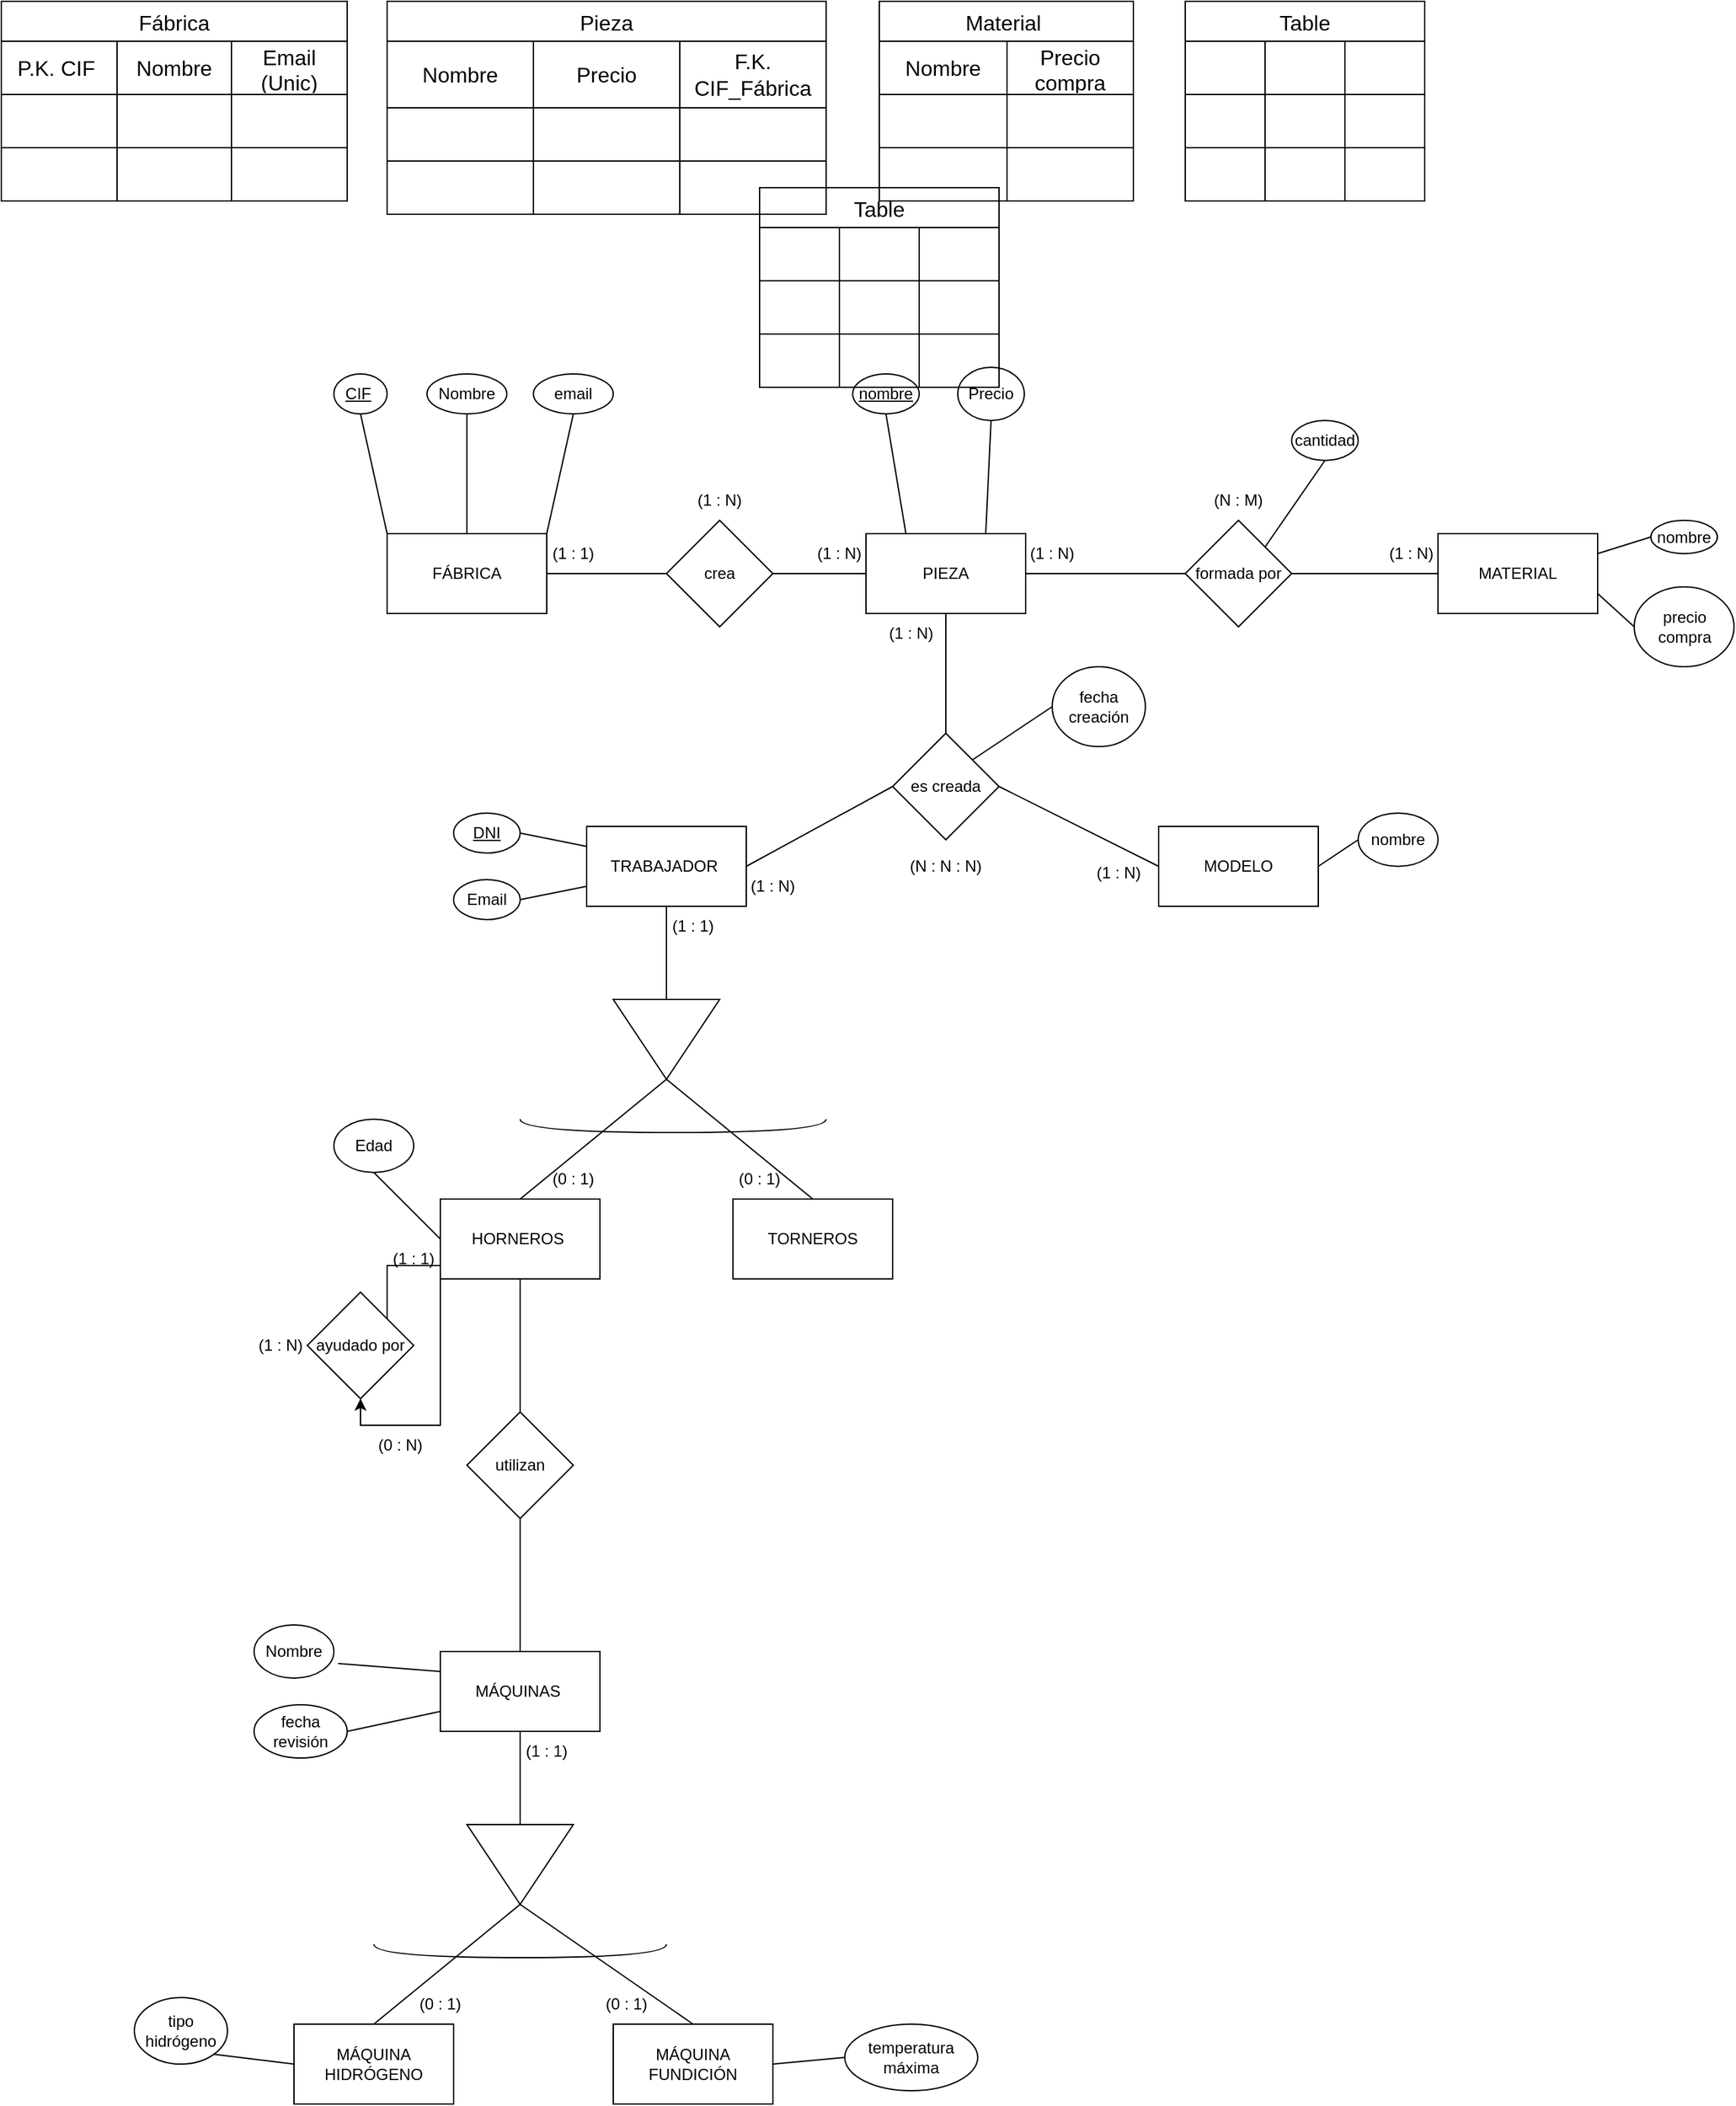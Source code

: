 <mxfile version="22.1.22" type="device">
  <diagram name="Página-1" id="6etr8Pzh8G_zDzivaUcO">
    <mxGraphModel dx="1877" dy="1691" grid="1" gridSize="10" guides="1" tooltips="1" connect="1" arrows="1" fold="1" page="1" pageScale="1" pageWidth="827" pageHeight="1169" math="0" shadow="0">
      <root>
        <mxCell id="0" />
        <mxCell id="1" parent="0" />
        <mxCell id="h52Xv0DXvm_y4XdG72ME-1" value="FÁBRICA" style="rounded=0;whiteSpace=wrap;html=1;" parent="1" vertex="1">
          <mxGeometry x="20" y="40" width="120" height="60" as="geometry" />
        </mxCell>
        <mxCell id="h52Xv0DXvm_y4XdG72ME-2" value="PIEZA" style="rounded=0;whiteSpace=wrap;html=1;" parent="1" vertex="1">
          <mxGeometry x="380" y="40" width="120" height="60" as="geometry" />
        </mxCell>
        <mxCell id="h52Xv0DXvm_y4XdG72ME-3" value="MATERIAL" style="rounded=0;whiteSpace=wrap;html=1;" parent="1" vertex="1">
          <mxGeometry x="810" y="40" width="120" height="60" as="geometry" />
        </mxCell>
        <mxCell id="h52Xv0DXvm_y4XdG72ME-4" value="MODELO" style="rounded=0;whiteSpace=wrap;html=1;" parent="1" vertex="1">
          <mxGeometry x="600" y="260" width="120" height="60" as="geometry" />
        </mxCell>
        <mxCell id="h52Xv0DXvm_y4XdG72ME-5" value="TRABAJADOR&amp;nbsp;" style="rounded=0;whiteSpace=wrap;html=1;" parent="1" vertex="1">
          <mxGeometry x="170" y="260" width="120" height="60" as="geometry" />
        </mxCell>
        <mxCell id="h52Xv0DXvm_y4XdG72ME-6" value="" style="endArrow=none;html=1;rounded=0;entryX=0;entryY=0.5;entryDx=0;entryDy=0;exitX=1;exitY=0.5;exitDx=0;exitDy=0;" parent="1" source="h52Xv0DXvm_y4XdG72ME-7" target="h52Xv0DXvm_y4XdG72ME-2" edge="1">
          <mxGeometry width="50" height="50" relative="1" as="geometry">
            <mxPoint x="300" y="70" as="sourcePoint" />
            <mxPoint x="290" y="250" as="targetPoint" />
          </mxGeometry>
        </mxCell>
        <mxCell id="h52Xv0DXvm_y4XdG72ME-7" value="crea" style="rhombus;whiteSpace=wrap;html=1;" parent="1" vertex="1">
          <mxGeometry x="230" y="30" width="80" height="80" as="geometry" />
        </mxCell>
        <mxCell id="h52Xv0DXvm_y4XdG72ME-8" value="" style="endArrow=none;html=1;rounded=0;entryX=1;entryY=0.5;entryDx=0;entryDy=0;exitX=0;exitY=0.5;exitDx=0;exitDy=0;" parent="1" source="h52Xv0DXvm_y4XdG72ME-7" target="h52Xv0DXvm_y4XdG72ME-1" edge="1">
          <mxGeometry width="50" height="50" relative="1" as="geometry">
            <mxPoint x="240" y="300" as="sourcePoint" />
            <mxPoint x="290" y="250" as="targetPoint" />
          </mxGeometry>
        </mxCell>
        <mxCell id="h52Xv0DXvm_y4XdG72ME-9" value="formada por" style="rhombus;whiteSpace=wrap;html=1;" parent="1" vertex="1">
          <mxGeometry x="620" y="30" width="80" height="80" as="geometry" />
        </mxCell>
        <mxCell id="h52Xv0DXvm_y4XdG72ME-10" value="" style="endArrow=none;html=1;rounded=0;entryX=1;entryY=0.5;entryDx=0;entryDy=0;exitX=0;exitY=0.5;exitDx=0;exitDy=0;" parent="1" source="h52Xv0DXvm_y4XdG72ME-9" target="h52Xv0DXvm_y4XdG72ME-2" edge="1">
          <mxGeometry width="50" height="50" relative="1" as="geometry">
            <mxPoint x="660" y="300" as="sourcePoint" />
            <mxPoint x="710" y="250" as="targetPoint" />
          </mxGeometry>
        </mxCell>
        <mxCell id="h52Xv0DXvm_y4XdG72ME-11" value="" style="endArrow=none;html=1;rounded=0;entryX=0;entryY=0.5;entryDx=0;entryDy=0;exitX=1;exitY=0.5;exitDx=0;exitDy=0;" parent="1" source="h52Xv0DXvm_y4XdG72ME-9" target="h52Xv0DXvm_y4XdG72ME-3" edge="1">
          <mxGeometry width="50" height="50" relative="1" as="geometry">
            <mxPoint x="660" y="300" as="sourcePoint" />
            <mxPoint x="710" y="250" as="targetPoint" />
          </mxGeometry>
        </mxCell>
        <mxCell id="h52Xv0DXvm_y4XdG72ME-12" value="email" style="ellipse;whiteSpace=wrap;html=1;" parent="1" vertex="1">
          <mxGeometry x="130" y="-80" width="60" height="30" as="geometry" />
        </mxCell>
        <mxCell id="h52Xv0DXvm_y4XdG72ME-13" value="Nombre" style="ellipse;whiteSpace=wrap;html=1;" parent="1" vertex="1">
          <mxGeometry x="50" y="-80" width="60" height="30" as="geometry" />
        </mxCell>
        <mxCell id="h52Xv0DXvm_y4XdG72ME-14" value="&lt;u&gt;CIF&lt;/u&gt;&amp;nbsp;" style="ellipse;whiteSpace=wrap;html=1;" parent="1" vertex="1">
          <mxGeometry x="-20" y="-80" width="40" height="30" as="geometry" />
        </mxCell>
        <mxCell id="h52Xv0DXvm_y4XdG72ME-15" value="" style="endArrow=none;html=1;rounded=0;entryX=0.5;entryY=1;entryDx=0;entryDy=0;exitX=0;exitY=0;exitDx=0;exitDy=0;" parent="1" source="h52Xv0DXvm_y4XdG72ME-1" target="h52Xv0DXvm_y4XdG72ME-14" edge="1">
          <mxGeometry width="50" height="50" relative="1" as="geometry">
            <mxPoint x="100" y="140" as="sourcePoint" />
            <mxPoint x="150" y="90" as="targetPoint" />
          </mxGeometry>
        </mxCell>
        <mxCell id="h52Xv0DXvm_y4XdG72ME-16" value="" style="endArrow=none;html=1;rounded=0;entryX=0.5;entryY=1;entryDx=0;entryDy=0;exitX=0.5;exitY=0;exitDx=0;exitDy=0;" parent="1" source="h52Xv0DXvm_y4XdG72ME-1" target="h52Xv0DXvm_y4XdG72ME-13" edge="1">
          <mxGeometry width="50" height="50" relative="1" as="geometry">
            <mxPoint x="100" y="140" as="sourcePoint" />
            <mxPoint x="150" y="90" as="targetPoint" />
          </mxGeometry>
        </mxCell>
        <mxCell id="h52Xv0DXvm_y4XdG72ME-17" value="" style="endArrow=none;html=1;rounded=0;entryX=0.5;entryY=1;entryDx=0;entryDy=0;exitX=1;exitY=0;exitDx=0;exitDy=0;" parent="1" source="h52Xv0DXvm_y4XdG72ME-1" target="h52Xv0DXvm_y4XdG72ME-12" edge="1">
          <mxGeometry width="50" height="50" relative="1" as="geometry">
            <mxPoint x="100" y="140" as="sourcePoint" />
            <mxPoint x="150" y="90" as="targetPoint" />
          </mxGeometry>
        </mxCell>
        <mxCell id="h52Xv0DXvm_y4XdG72ME-18" value="&lt;u&gt;nombre&lt;/u&gt;" style="ellipse;whiteSpace=wrap;html=1;" parent="1" vertex="1">
          <mxGeometry x="370" y="-80" width="50" height="30" as="geometry" />
        </mxCell>
        <mxCell id="h52Xv0DXvm_y4XdG72ME-19" value="Precio" style="ellipse;whiteSpace=wrap;html=1;" parent="1" vertex="1">
          <mxGeometry x="449" y="-85" width="50" height="40" as="geometry" />
        </mxCell>
        <mxCell id="h52Xv0DXvm_y4XdG72ME-20" value="" style="endArrow=none;html=1;rounded=0;entryX=0.5;entryY=1;entryDx=0;entryDy=0;exitX=0.25;exitY=0;exitDx=0;exitDy=0;" parent="1" source="h52Xv0DXvm_y4XdG72ME-2" target="h52Xv0DXvm_y4XdG72ME-18" edge="1">
          <mxGeometry width="50" height="50" relative="1" as="geometry">
            <mxPoint x="280" y="140" as="sourcePoint" />
            <mxPoint x="330" y="90" as="targetPoint" />
          </mxGeometry>
        </mxCell>
        <mxCell id="h52Xv0DXvm_y4XdG72ME-21" value="" style="endArrow=none;html=1;rounded=0;entryX=0.5;entryY=1;entryDx=0;entryDy=0;exitX=0.75;exitY=0;exitDx=0;exitDy=0;" parent="1" source="h52Xv0DXvm_y4XdG72ME-2" target="h52Xv0DXvm_y4XdG72ME-19" edge="1">
          <mxGeometry width="50" height="50" relative="1" as="geometry">
            <mxPoint x="280" y="140" as="sourcePoint" />
            <mxPoint x="330" y="90" as="targetPoint" />
          </mxGeometry>
        </mxCell>
        <mxCell id="h52Xv0DXvm_y4XdG72ME-22" value="(1 : N)" style="text;html=1;strokeColor=none;fillColor=none;align=center;verticalAlign=middle;whiteSpace=wrap;rounded=0;" parent="1" vertex="1">
          <mxGeometry x="330" y="40" width="60" height="30" as="geometry" />
        </mxCell>
        <mxCell id="h52Xv0DXvm_y4XdG72ME-23" value="(1 : 1)" style="text;html=1;strokeColor=none;fillColor=none;align=center;verticalAlign=middle;whiteSpace=wrap;rounded=0;" parent="1" vertex="1">
          <mxGeometry x="130" y="40" width="60" height="30" as="geometry" />
        </mxCell>
        <mxCell id="h52Xv0DXvm_y4XdG72ME-24" value="es creada" style="rhombus;whiteSpace=wrap;html=1;" parent="1" vertex="1">
          <mxGeometry x="400" y="190" width="80" height="80" as="geometry" />
        </mxCell>
        <mxCell id="h52Xv0DXvm_y4XdG72ME-25" value="" style="endArrow=none;html=1;rounded=0;entryX=0.5;entryY=0;entryDx=0;entryDy=0;exitX=0.5;exitY=1;exitDx=0;exitDy=0;" parent="1" source="h52Xv0DXvm_y4XdG72ME-2" target="h52Xv0DXvm_y4XdG72ME-24" edge="1">
          <mxGeometry width="50" height="50" relative="1" as="geometry">
            <mxPoint x="410" y="150" as="sourcePoint" />
            <mxPoint x="460" y="100" as="targetPoint" />
          </mxGeometry>
        </mxCell>
        <mxCell id="h52Xv0DXvm_y4XdG72ME-26" value="" style="endArrow=none;html=1;rounded=0;entryX=1;entryY=0.5;entryDx=0;entryDy=0;exitX=0;exitY=0.5;exitDx=0;exitDy=0;" parent="1" source="h52Xv0DXvm_y4XdG72ME-24" target="h52Xv0DXvm_y4XdG72ME-5" edge="1">
          <mxGeometry width="50" height="50" relative="1" as="geometry">
            <mxPoint x="410" y="150" as="sourcePoint" />
            <mxPoint x="460" y="100" as="targetPoint" />
          </mxGeometry>
        </mxCell>
        <mxCell id="h52Xv0DXvm_y4XdG72ME-27" value="" style="endArrow=none;html=1;rounded=0;entryX=0;entryY=0.5;entryDx=0;entryDy=0;exitX=1;exitY=0.5;exitDx=0;exitDy=0;" parent="1" source="h52Xv0DXvm_y4XdG72ME-24" target="h52Xv0DXvm_y4XdG72ME-4" edge="1">
          <mxGeometry width="50" height="50" relative="1" as="geometry">
            <mxPoint x="410" y="150" as="sourcePoint" />
            <mxPoint x="460" y="100" as="targetPoint" />
          </mxGeometry>
        </mxCell>
        <mxCell id="h52Xv0DXvm_y4XdG72ME-28" value="(1 : N)" style="text;html=1;strokeColor=none;fillColor=none;align=center;verticalAlign=middle;whiteSpace=wrap;rounded=0;" parent="1" vertex="1">
          <mxGeometry x="540" y="280" width="60" height="30" as="geometry" />
        </mxCell>
        <mxCell id="h52Xv0DXvm_y4XdG72ME-29" value="fecha creación" style="ellipse;whiteSpace=wrap;html=1;" parent="1" vertex="1">
          <mxGeometry x="520" y="140" width="70" height="60" as="geometry" />
        </mxCell>
        <mxCell id="h52Xv0DXvm_y4XdG72ME-30" value="cantidad" style="ellipse;whiteSpace=wrap;html=1;" parent="1" vertex="1">
          <mxGeometry x="700" y="-45" width="50" height="30" as="geometry" />
        </mxCell>
        <mxCell id="h52Xv0DXvm_y4XdG72ME-31" value="" style="endArrow=none;html=1;rounded=0;entryX=0;entryY=0.5;entryDx=0;entryDy=0;exitX=1;exitY=0;exitDx=0;exitDy=0;" parent="1" source="h52Xv0DXvm_y4XdG72ME-24" target="h52Xv0DXvm_y4XdG72ME-29" edge="1">
          <mxGeometry width="50" height="50" relative="1" as="geometry">
            <mxPoint x="400" y="270" as="sourcePoint" />
            <mxPoint x="450" y="220" as="targetPoint" />
          </mxGeometry>
        </mxCell>
        <mxCell id="h52Xv0DXvm_y4XdG72ME-32" value="(1 : N)" style="text;html=1;strokeColor=none;fillColor=none;align=center;verticalAlign=middle;whiteSpace=wrap;rounded=0;" parent="1" vertex="1">
          <mxGeometry x="384" y="100" width="60" height="30" as="geometry" />
        </mxCell>
        <mxCell id="h52Xv0DXvm_y4XdG72ME-33" value="(1 : N)" style="text;html=1;strokeColor=none;fillColor=none;align=center;verticalAlign=middle;whiteSpace=wrap;rounded=0;" parent="1" vertex="1">
          <mxGeometry x="280" y="290" width="60" height="30" as="geometry" />
        </mxCell>
        <mxCell id="h52Xv0DXvm_y4XdG72ME-34" value="" style="endArrow=none;html=1;rounded=0;entryX=0.5;entryY=1;entryDx=0;entryDy=0;exitX=1;exitY=0;exitDx=0;exitDy=0;" parent="1" source="h52Xv0DXvm_y4XdG72ME-9" target="h52Xv0DXvm_y4XdG72ME-30" edge="1">
          <mxGeometry width="50" height="50" relative="1" as="geometry">
            <mxPoint x="610" as="sourcePoint" />
            <mxPoint x="660" y="-50" as="targetPoint" />
          </mxGeometry>
        </mxCell>
        <mxCell id="h52Xv0DXvm_y4XdG72ME-35" value="(1 : N)" style="text;html=1;strokeColor=none;fillColor=none;align=center;verticalAlign=middle;whiteSpace=wrap;rounded=0;" parent="1" vertex="1">
          <mxGeometry x="240" width="60" height="30" as="geometry" />
        </mxCell>
        <mxCell id="h52Xv0DXvm_y4XdG72ME-36" value="(N : N : N)" style="text;html=1;strokeColor=none;fillColor=none;align=center;verticalAlign=middle;whiteSpace=wrap;rounded=0;" parent="1" vertex="1">
          <mxGeometry x="410" y="275" width="60" height="30" as="geometry" />
        </mxCell>
        <mxCell id="h52Xv0DXvm_y4XdG72ME-37" value="nombre" style="ellipse;whiteSpace=wrap;html=1;" parent="1" vertex="1">
          <mxGeometry x="750" y="250" width="60" height="40" as="geometry" />
        </mxCell>
        <mxCell id="h52Xv0DXvm_y4XdG72ME-38" value="" style="endArrow=none;html=1;rounded=0;entryX=0;entryY=0.5;entryDx=0;entryDy=0;exitX=1;exitY=0.5;exitDx=0;exitDy=0;" parent="1" source="h52Xv0DXvm_y4XdG72ME-4" target="h52Xv0DXvm_y4XdG72ME-37" edge="1">
          <mxGeometry width="50" height="50" relative="1" as="geometry">
            <mxPoint x="620" y="210" as="sourcePoint" />
            <mxPoint x="670" y="160" as="targetPoint" />
          </mxGeometry>
        </mxCell>
        <mxCell id="h52Xv0DXvm_y4XdG72ME-39" value="TORNEROS" style="rounded=0;whiteSpace=wrap;html=1;" parent="1" vertex="1">
          <mxGeometry x="280" y="540" width="120" height="60" as="geometry" />
        </mxCell>
        <mxCell id="h52Xv0DXvm_y4XdG72ME-40" value="HORNEROS&amp;nbsp;" style="rounded=0;whiteSpace=wrap;html=1;" parent="1" vertex="1">
          <mxGeometry x="60" y="540" width="120" height="60" as="geometry" />
        </mxCell>
        <mxCell id="h52Xv0DXvm_y4XdG72ME-41" value="" style="triangle;whiteSpace=wrap;html=1;direction=south;" parent="1" vertex="1">
          <mxGeometry x="190" y="390" width="80" height="60" as="geometry" />
        </mxCell>
        <mxCell id="h52Xv0DXvm_y4XdG72ME-42" value="" style="endArrow=none;html=1;rounded=0;entryX=0.5;entryY=1;entryDx=0;entryDy=0;exitX=0;exitY=0.5;exitDx=0;exitDy=0;" parent="1" source="h52Xv0DXvm_y4XdG72ME-41" target="h52Xv0DXvm_y4XdG72ME-5" edge="1">
          <mxGeometry width="50" height="50" relative="1" as="geometry">
            <mxPoint x="310" y="560" as="sourcePoint" />
            <mxPoint x="360" y="510" as="targetPoint" />
          </mxGeometry>
        </mxCell>
        <mxCell id="h52Xv0DXvm_y4XdG72ME-43" value="" style="endArrow=none;html=1;rounded=0;entryX=1;entryY=0.5;entryDx=0;entryDy=0;exitX=0.5;exitY=0;exitDx=0;exitDy=0;" parent="1" source="h52Xv0DXvm_y4XdG72ME-40" target="h52Xv0DXvm_y4XdG72ME-41" edge="1">
          <mxGeometry width="50" height="50" relative="1" as="geometry">
            <mxPoint x="310" y="560" as="sourcePoint" />
            <mxPoint x="360" y="510" as="targetPoint" />
          </mxGeometry>
        </mxCell>
        <mxCell id="h52Xv0DXvm_y4XdG72ME-44" value="" style="endArrow=none;html=1;rounded=0;entryX=1;entryY=0.5;entryDx=0;entryDy=0;exitX=0.5;exitY=0;exitDx=0;exitDy=0;" parent="1" source="h52Xv0DXvm_y4XdG72ME-39" target="h52Xv0DXvm_y4XdG72ME-41" edge="1">
          <mxGeometry width="50" height="50" relative="1" as="geometry">
            <mxPoint x="310" y="560" as="sourcePoint" />
            <mxPoint x="360" y="510" as="targetPoint" />
          </mxGeometry>
        </mxCell>
        <mxCell id="h52Xv0DXvm_y4XdG72ME-45" value="" style="shape=requiredInterface;html=1;verticalLabelPosition=bottom;sketch=0;direction=south;" parent="1" vertex="1">
          <mxGeometry x="120" y="480" width="230" height="10" as="geometry" />
        </mxCell>
        <mxCell id="h52Xv0DXvm_y4XdG72ME-46" value="Email" style="ellipse;whiteSpace=wrap;html=1;" parent="1" vertex="1">
          <mxGeometry x="70" y="300" width="50" height="30" as="geometry" />
        </mxCell>
        <mxCell id="h52Xv0DXvm_y4XdG72ME-47" value="&lt;u&gt;DNI&lt;/u&gt;" style="ellipse;whiteSpace=wrap;html=1;" parent="1" vertex="1">
          <mxGeometry x="70" y="250" width="50" height="30" as="geometry" />
        </mxCell>
        <mxCell id="h52Xv0DXvm_y4XdG72ME-48" value="" style="endArrow=none;html=1;rounded=0;entryX=1;entryY=0.5;entryDx=0;entryDy=0;exitX=0;exitY=0.25;exitDx=0;exitDy=0;" parent="1" source="h52Xv0DXvm_y4XdG72ME-5" target="h52Xv0DXvm_y4XdG72ME-47" edge="1">
          <mxGeometry width="50" height="50" relative="1" as="geometry">
            <mxPoint x="310" y="520" as="sourcePoint" />
            <mxPoint x="360" y="470" as="targetPoint" />
          </mxGeometry>
        </mxCell>
        <mxCell id="h52Xv0DXvm_y4XdG72ME-49" value="" style="endArrow=none;html=1;rounded=0;entryX=1;entryY=0.5;entryDx=0;entryDy=0;exitX=0;exitY=0.75;exitDx=0;exitDy=0;" parent="1" source="h52Xv0DXvm_y4XdG72ME-5" target="h52Xv0DXvm_y4XdG72ME-46" edge="1">
          <mxGeometry width="50" height="50" relative="1" as="geometry">
            <mxPoint x="310" y="520" as="sourcePoint" />
            <mxPoint x="360" y="470" as="targetPoint" />
          </mxGeometry>
        </mxCell>
        <mxCell id="h52Xv0DXvm_y4XdG72ME-50" value="Edad" style="ellipse;whiteSpace=wrap;html=1;" parent="1" vertex="1">
          <mxGeometry x="-20" y="480" width="60" height="40" as="geometry" />
        </mxCell>
        <mxCell id="h52Xv0DXvm_y4XdG72ME-51" value="" style="endArrow=none;html=1;rounded=0;entryX=0;entryY=0.5;entryDx=0;entryDy=0;exitX=0.5;exitY=1;exitDx=0;exitDy=0;" parent="1" source="h52Xv0DXvm_y4XdG72ME-50" target="h52Xv0DXvm_y4XdG72ME-40" edge="1">
          <mxGeometry width="50" height="50" relative="1" as="geometry">
            <mxPoint x="-120" y="440" as="sourcePoint" />
            <mxPoint x="-70" y="390" as="targetPoint" />
          </mxGeometry>
        </mxCell>
        <mxCell id="h52Xv0DXvm_y4XdG72ME-52" value="(1 : N)" style="text;html=1;strokeColor=none;fillColor=none;align=center;verticalAlign=middle;whiteSpace=wrap;rounded=0;" parent="1" vertex="1">
          <mxGeometry x="760" y="40" width="60" height="30" as="geometry" />
        </mxCell>
        <mxCell id="h52Xv0DXvm_y4XdG72ME-53" value="(1 : N)" style="text;html=1;strokeColor=none;fillColor=none;align=center;verticalAlign=middle;whiteSpace=wrap;rounded=0;" parent="1" vertex="1">
          <mxGeometry x="490" y="40" width="60" height="30" as="geometry" />
        </mxCell>
        <mxCell id="h52Xv0DXvm_y4XdG72ME-54" value="(N : M)" style="text;html=1;strokeColor=none;fillColor=none;align=center;verticalAlign=middle;whiteSpace=wrap;rounded=0;" parent="1" vertex="1">
          <mxGeometry x="630" width="60" height="30" as="geometry" />
        </mxCell>
        <mxCell id="h52Xv0DXvm_y4XdG72ME-55" value="(1 : 1)" style="text;html=1;strokeColor=none;fillColor=none;align=center;verticalAlign=middle;whiteSpace=wrap;rounded=0;" parent="1" vertex="1">
          <mxGeometry x="220" y="320" width="60" height="30" as="geometry" />
        </mxCell>
        <mxCell id="h52Xv0DXvm_y4XdG72ME-56" value="(0 : 1)" style="text;html=1;strokeColor=none;fillColor=none;align=center;verticalAlign=middle;whiteSpace=wrap;rounded=0;" parent="1" vertex="1">
          <mxGeometry x="130" y="510" width="60" height="30" as="geometry" />
        </mxCell>
        <mxCell id="h52Xv0DXvm_y4XdG72ME-57" value="(0 : 1)" style="text;html=1;strokeColor=none;fillColor=none;align=center;verticalAlign=middle;whiteSpace=wrap;rounded=0;" parent="1" vertex="1">
          <mxGeometry x="270" y="510" width="60" height="30" as="geometry" />
        </mxCell>
        <mxCell id="h52Xv0DXvm_y4XdG72ME-58" value="ayudado por" style="rhombus;whiteSpace=wrap;html=1;" parent="1" vertex="1">
          <mxGeometry x="-40" y="610" width="80" height="80" as="geometry" />
        </mxCell>
        <mxCell id="h52Xv0DXvm_y4XdG72ME-61" style="edgeStyle=orthogonalEdgeStyle;rounded=0;orthogonalLoop=1;jettySize=auto;html=1;exitX=1;exitY=0;exitDx=0;exitDy=0;" parent="1" source="h52Xv0DXvm_y4XdG72ME-58" target="h52Xv0DXvm_y4XdG72ME-58" edge="1">
          <mxGeometry relative="1" as="geometry" />
        </mxCell>
        <mxCell id="h52Xv0DXvm_y4XdG72ME-62" value="(0 : N)" style="text;html=1;strokeColor=none;fillColor=none;align=center;verticalAlign=middle;whiteSpace=wrap;rounded=0;" parent="1" vertex="1">
          <mxGeometry y="710" width="60" height="30" as="geometry" />
        </mxCell>
        <mxCell id="h52Xv0DXvm_y4XdG72ME-63" value="(1 : N)" style="text;html=1;strokeColor=none;fillColor=none;align=center;verticalAlign=middle;whiteSpace=wrap;rounded=0;" parent="1" vertex="1">
          <mxGeometry x="-90" y="635" width="60" height="30" as="geometry" />
        </mxCell>
        <mxCell id="h52Xv0DXvm_y4XdG72ME-64" value="(1 : 1)" style="text;html=1;strokeColor=none;fillColor=none;align=center;verticalAlign=middle;whiteSpace=wrap;rounded=0;" parent="1" vertex="1">
          <mxGeometry x="10" y="570" width="60" height="30" as="geometry" />
        </mxCell>
        <mxCell id="h52Xv0DXvm_y4XdG72ME-65" value="utilizan" style="rhombus;whiteSpace=wrap;html=1;" parent="1" vertex="1">
          <mxGeometry x="80" y="700" width="80" height="80" as="geometry" />
        </mxCell>
        <mxCell id="h52Xv0DXvm_y4XdG72ME-66" value="" style="endArrow=none;html=1;rounded=0;entryX=0.5;entryY=1;entryDx=0;entryDy=0;exitX=0.5;exitY=0;exitDx=0;exitDy=0;" parent="1" source="h52Xv0DXvm_y4XdG72ME-65" target="h52Xv0DXvm_y4XdG72ME-40" edge="1">
          <mxGeometry width="50" height="50" relative="1" as="geometry">
            <mxPoint x="180" y="690" as="sourcePoint" />
            <mxPoint x="230" y="640" as="targetPoint" />
          </mxGeometry>
        </mxCell>
        <mxCell id="h52Xv0DXvm_y4XdG72ME-67" value="" style="endArrow=none;html=1;rounded=0;entryX=0.5;entryY=1;entryDx=0;entryDy=0;exitX=0.5;exitY=0;exitDx=0;exitDy=0;" parent="1" source="h52Xv0DXvm_y4XdG72ME-68" target="h52Xv0DXvm_y4XdG72ME-65" edge="1">
          <mxGeometry width="50" height="50" relative="1" as="geometry">
            <mxPoint x="210" y="730" as="sourcePoint" />
            <mxPoint x="150" y="820" as="targetPoint" />
          </mxGeometry>
        </mxCell>
        <mxCell id="h52Xv0DXvm_y4XdG72ME-68" value="MÁQUINAS&amp;nbsp;" style="rounded=0;whiteSpace=wrap;html=1;" parent="1" vertex="1">
          <mxGeometry x="60" y="880" width="120" height="60" as="geometry" />
        </mxCell>
        <mxCell id="h52Xv0DXvm_y4XdG72ME-69" value="MÁQUINA HIDRÓGENO" style="rounded=0;whiteSpace=wrap;html=1;" parent="1" vertex="1">
          <mxGeometry x="-50" y="1160" width="120" height="60" as="geometry" />
        </mxCell>
        <mxCell id="h52Xv0DXvm_y4XdG72ME-70" value="MÁQUINA FUNDICIÓN" style="rounded=0;whiteSpace=wrap;html=1;" parent="1" vertex="1">
          <mxGeometry x="190" y="1160" width="120" height="60" as="geometry" />
        </mxCell>
        <mxCell id="h52Xv0DXvm_y4XdG72ME-73" value="" style="triangle;whiteSpace=wrap;html=1;direction=south;" parent="1" vertex="1">
          <mxGeometry x="80" y="1010" width="80" height="60" as="geometry" />
        </mxCell>
        <mxCell id="h52Xv0DXvm_y4XdG72ME-74" value="" style="endArrow=none;html=1;rounded=0;entryX=0.5;entryY=1;entryDx=0;entryDy=0;exitX=0;exitY=0.5;exitDx=0;exitDy=0;" parent="1" source="h52Xv0DXvm_y4XdG72ME-73" target="h52Xv0DXvm_y4XdG72ME-68" edge="1">
          <mxGeometry width="50" height="50" relative="1" as="geometry">
            <mxPoint x="80" y="1010" as="sourcePoint" />
            <mxPoint x="130" y="960" as="targetPoint" />
          </mxGeometry>
        </mxCell>
        <mxCell id="h52Xv0DXvm_y4XdG72ME-76" value="" style="endArrow=none;html=1;rounded=0;entryX=1;entryY=0.5;entryDx=0;entryDy=0;exitX=0.5;exitY=0;exitDx=0;exitDy=0;" parent="1" source="h52Xv0DXvm_y4XdG72ME-70" target="h52Xv0DXvm_y4XdG72ME-73" edge="1">
          <mxGeometry width="50" height="50" relative="1" as="geometry">
            <mxPoint x="80" y="1200" as="sourcePoint" />
            <mxPoint x="130" y="1150" as="targetPoint" />
          </mxGeometry>
        </mxCell>
        <mxCell id="h52Xv0DXvm_y4XdG72ME-77" value="" style="endArrow=none;html=1;rounded=0;exitX=0.5;exitY=0;exitDx=0;exitDy=0;" parent="1" source="h52Xv0DXvm_y4XdG72ME-69" edge="1">
          <mxGeometry width="50" height="50" relative="1" as="geometry">
            <mxPoint x="80" y="1200" as="sourcePoint" />
            <mxPoint x="120" y="1070" as="targetPoint" />
          </mxGeometry>
        </mxCell>
        <mxCell id="h52Xv0DXvm_y4XdG72ME-78" value="" style="shape=requiredInterface;html=1;verticalLabelPosition=bottom;sketch=0;direction=south;" parent="1" vertex="1">
          <mxGeometry x="10" y="1100" width="220" height="10" as="geometry" />
        </mxCell>
        <mxCell id="h52Xv0DXvm_y4XdG72ME-79" value="(1 : 1)" style="text;html=1;strokeColor=none;fillColor=none;align=center;verticalAlign=middle;whiteSpace=wrap;rounded=0;" parent="1" vertex="1">
          <mxGeometry x="110" y="940" width="60" height="30" as="geometry" />
        </mxCell>
        <mxCell id="h52Xv0DXvm_y4XdG72ME-80" value="(0 : 1)" style="text;html=1;strokeColor=none;fillColor=none;align=center;verticalAlign=middle;whiteSpace=wrap;rounded=0;" parent="1" vertex="1">
          <mxGeometry x="30" y="1130" width="60" height="30" as="geometry" />
        </mxCell>
        <mxCell id="h52Xv0DXvm_y4XdG72ME-81" value="(0 : 1)" style="text;html=1;strokeColor=none;fillColor=none;align=center;verticalAlign=middle;whiteSpace=wrap;rounded=0;" parent="1" vertex="1">
          <mxGeometry x="170" y="1130" width="60" height="30" as="geometry" />
        </mxCell>
        <mxCell id="h52Xv0DXvm_y4XdG72ME-82" value="Nombre" style="ellipse;whiteSpace=wrap;html=1;" parent="1" vertex="1">
          <mxGeometry x="-80" y="860" width="60" height="40" as="geometry" />
        </mxCell>
        <mxCell id="h52Xv0DXvm_y4XdG72ME-83" value="fecha revisión" style="ellipse;whiteSpace=wrap;html=1;" parent="1" vertex="1">
          <mxGeometry x="-80" y="920" width="70" height="40" as="geometry" />
        </mxCell>
        <mxCell id="h52Xv0DXvm_y4XdG72ME-84" value="" style="endArrow=none;html=1;rounded=0;exitX=1;exitY=0.5;exitDx=0;exitDy=0;entryX=0;entryY=0.75;entryDx=0;entryDy=0;" parent="1" source="h52Xv0DXvm_y4XdG72ME-83" target="h52Xv0DXvm_y4XdG72ME-68" edge="1">
          <mxGeometry width="50" height="50" relative="1" as="geometry">
            <mxPoint x="80" y="990" as="sourcePoint" />
            <mxPoint x="130" y="940" as="targetPoint" />
          </mxGeometry>
        </mxCell>
        <mxCell id="h52Xv0DXvm_y4XdG72ME-85" value="" style="endArrow=none;html=1;rounded=0;entryX=1.053;entryY=0.725;entryDx=0;entryDy=0;entryPerimeter=0;exitX=0;exitY=0.25;exitDx=0;exitDy=0;" parent="1" source="h52Xv0DXvm_y4XdG72ME-68" target="h52Xv0DXvm_y4XdG72ME-82" edge="1">
          <mxGeometry width="50" height="50" relative="1" as="geometry">
            <mxPoint x="80" y="990" as="sourcePoint" />
            <mxPoint x="130" y="940" as="targetPoint" />
          </mxGeometry>
        </mxCell>
        <mxCell id="h52Xv0DXvm_y4XdG72ME-86" value="tipo hidrógeno" style="ellipse;whiteSpace=wrap;html=1;" parent="1" vertex="1">
          <mxGeometry x="-170" y="1140" width="70" height="50" as="geometry" />
        </mxCell>
        <mxCell id="h52Xv0DXvm_y4XdG72ME-87" value="temperatura máxima" style="ellipse;whiteSpace=wrap;html=1;" parent="1" vertex="1">
          <mxGeometry x="364" y="1160" width="100" height="50" as="geometry" />
        </mxCell>
        <mxCell id="h52Xv0DXvm_y4XdG72ME-88" value="" style="endArrow=none;html=1;rounded=0;entryX=1;entryY=1;entryDx=0;entryDy=0;exitX=0;exitY=0.5;exitDx=0;exitDy=0;" parent="1" source="h52Xv0DXvm_y4XdG72ME-69" target="h52Xv0DXvm_y4XdG72ME-86" edge="1">
          <mxGeometry width="50" height="50" relative="1" as="geometry">
            <mxPoint x="-20" y="1210" as="sourcePoint" />
            <mxPoint x="30" y="1160" as="targetPoint" />
          </mxGeometry>
        </mxCell>
        <mxCell id="h52Xv0DXvm_y4XdG72ME-89" value="" style="endArrow=none;html=1;rounded=0;entryX=0;entryY=0.5;entryDx=0;entryDy=0;exitX=1;exitY=0.5;exitDx=0;exitDy=0;" parent="1" source="h52Xv0DXvm_y4XdG72ME-70" target="h52Xv0DXvm_y4XdG72ME-87" edge="1">
          <mxGeometry width="50" height="50" relative="1" as="geometry">
            <mxPoint x="270" y="1190" as="sourcePoint" />
            <mxPoint x="320" y="1140" as="targetPoint" />
          </mxGeometry>
        </mxCell>
        <mxCell id="h52Xv0DXvm_y4XdG72ME-90" value="Table" style="shape=table;startSize=30;container=1;collapsible=0;childLayout=tableLayout;strokeColor=default;fontSize=16;" parent="1" vertex="1">
          <mxGeometry x="300" y="-220" width="180" height="150" as="geometry" />
        </mxCell>
        <mxCell id="h52Xv0DXvm_y4XdG72ME-91" value="" style="shape=tableRow;horizontal=0;startSize=0;swimlaneHead=0;swimlaneBody=0;strokeColor=inherit;top=0;left=0;bottom=0;right=0;collapsible=0;dropTarget=0;fillColor=none;points=[[0,0.5],[1,0.5]];portConstraint=eastwest;fontSize=16;" parent="h52Xv0DXvm_y4XdG72ME-90" vertex="1">
          <mxGeometry y="30" width="180" height="40" as="geometry" />
        </mxCell>
        <mxCell id="h52Xv0DXvm_y4XdG72ME-92" value="" style="shape=partialRectangle;html=1;whiteSpace=wrap;connectable=0;strokeColor=inherit;overflow=hidden;fillColor=none;top=0;left=0;bottom=0;right=0;pointerEvents=1;fontSize=16;" parent="h52Xv0DXvm_y4XdG72ME-91" vertex="1">
          <mxGeometry width="60" height="40" as="geometry">
            <mxRectangle width="60" height="40" as="alternateBounds" />
          </mxGeometry>
        </mxCell>
        <mxCell id="h52Xv0DXvm_y4XdG72ME-93" value="" style="shape=partialRectangle;html=1;whiteSpace=wrap;connectable=0;strokeColor=inherit;overflow=hidden;fillColor=none;top=0;left=0;bottom=0;right=0;pointerEvents=1;fontSize=16;" parent="h52Xv0DXvm_y4XdG72ME-91" vertex="1">
          <mxGeometry x="60" width="60" height="40" as="geometry">
            <mxRectangle width="60" height="40" as="alternateBounds" />
          </mxGeometry>
        </mxCell>
        <mxCell id="h52Xv0DXvm_y4XdG72ME-94" value="" style="shape=partialRectangle;html=1;whiteSpace=wrap;connectable=0;strokeColor=inherit;overflow=hidden;fillColor=none;top=0;left=0;bottom=0;right=0;pointerEvents=1;fontSize=16;" parent="h52Xv0DXvm_y4XdG72ME-91" vertex="1">
          <mxGeometry x="120" width="60" height="40" as="geometry">
            <mxRectangle width="60" height="40" as="alternateBounds" />
          </mxGeometry>
        </mxCell>
        <mxCell id="h52Xv0DXvm_y4XdG72ME-95" value="" style="shape=tableRow;horizontal=0;startSize=0;swimlaneHead=0;swimlaneBody=0;strokeColor=inherit;top=0;left=0;bottom=0;right=0;collapsible=0;dropTarget=0;fillColor=none;points=[[0,0.5],[1,0.5]];portConstraint=eastwest;fontSize=16;" parent="h52Xv0DXvm_y4XdG72ME-90" vertex="1">
          <mxGeometry y="70" width="180" height="40" as="geometry" />
        </mxCell>
        <mxCell id="h52Xv0DXvm_y4XdG72ME-96" value="" style="shape=partialRectangle;html=1;whiteSpace=wrap;connectable=0;strokeColor=inherit;overflow=hidden;fillColor=none;top=0;left=0;bottom=0;right=0;pointerEvents=1;fontSize=16;" parent="h52Xv0DXvm_y4XdG72ME-95" vertex="1">
          <mxGeometry width="60" height="40" as="geometry">
            <mxRectangle width="60" height="40" as="alternateBounds" />
          </mxGeometry>
        </mxCell>
        <mxCell id="h52Xv0DXvm_y4XdG72ME-97" value="" style="shape=partialRectangle;html=1;whiteSpace=wrap;connectable=0;strokeColor=inherit;overflow=hidden;fillColor=none;top=0;left=0;bottom=0;right=0;pointerEvents=1;fontSize=16;" parent="h52Xv0DXvm_y4XdG72ME-95" vertex="1">
          <mxGeometry x="60" width="60" height="40" as="geometry">
            <mxRectangle width="60" height="40" as="alternateBounds" />
          </mxGeometry>
        </mxCell>
        <mxCell id="h52Xv0DXvm_y4XdG72ME-98" value="" style="shape=partialRectangle;html=1;whiteSpace=wrap;connectable=0;strokeColor=inherit;overflow=hidden;fillColor=none;top=0;left=0;bottom=0;right=0;pointerEvents=1;fontSize=16;" parent="h52Xv0DXvm_y4XdG72ME-95" vertex="1">
          <mxGeometry x="120" width="60" height="40" as="geometry">
            <mxRectangle width="60" height="40" as="alternateBounds" />
          </mxGeometry>
        </mxCell>
        <mxCell id="h52Xv0DXvm_y4XdG72ME-99" value="" style="shape=tableRow;horizontal=0;startSize=0;swimlaneHead=0;swimlaneBody=0;strokeColor=inherit;top=0;left=0;bottom=0;right=0;collapsible=0;dropTarget=0;fillColor=none;points=[[0,0.5],[1,0.5]];portConstraint=eastwest;fontSize=16;" parent="h52Xv0DXvm_y4XdG72ME-90" vertex="1">
          <mxGeometry y="110" width="180" height="40" as="geometry" />
        </mxCell>
        <mxCell id="h52Xv0DXvm_y4XdG72ME-100" value="" style="shape=partialRectangle;html=1;whiteSpace=wrap;connectable=0;strokeColor=inherit;overflow=hidden;fillColor=none;top=0;left=0;bottom=0;right=0;pointerEvents=1;fontSize=16;" parent="h52Xv0DXvm_y4XdG72ME-99" vertex="1">
          <mxGeometry width="60" height="40" as="geometry">
            <mxRectangle width="60" height="40" as="alternateBounds" />
          </mxGeometry>
        </mxCell>
        <mxCell id="h52Xv0DXvm_y4XdG72ME-101" value="" style="shape=partialRectangle;html=1;whiteSpace=wrap;connectable=0;strokeColor=inherit;overflow=hidden;fillColor=none;top=0;left=0;bottom=0;right=0;pointerEvents=1;fontSize=16;" parent="h52Xv0DXvm_y4XdG72ME-99" vertex="1">
          <mxGeometry x="60" width="60" height="40" as="geometry">
            <mxRectangle width="60" height="40" as="alternateBounds" />
          </mxGeometry>
        </mxCell>
        <mxCell id="h52Xv0DXvm_y4XdG72ME-102" value="" style="shape=partialRectangle;html=1;whiteSpace=wrap;connectable=0;strokeColor=inherit;overflow=hidden;fillColor=none;top=0;left=0;bottom=0;right=0;pointerEvents=1;fontSize=16;" parent="h52Xv0DXvm_y4XdG72ME-99" vertex="1">
          <mxGeometry x="120" width="60" height="40" as="geometry">
            <mxRectangle width="60" height="40" as="alternateBounds" />
          </mxGeometry>
        </mxCell>
        <mxCell id="h52Xv0DXvm_y4XdG72ME-103" value="Table" style="shape=table;startSize=30;container=1;collapsible=0;childLayout=tableLayout;strokeColor=default;fontSize=16;" parent="1" vertex="1">
          <mxGeometry x="300" y="-220" width="180" height="150" as="geometry" />
        </mxCell>
        <mxCell id="h52Xv0DXvm_y4XdG72ME-104" value="" style="shape=tableRow;horizontal=0;startSize=0;swimlaneHead=0;swimlaneBody=0;strokeColor=inherit;top=0;left=0;bottom=0;right=0;collapsible=0;dropTarget=0;fillColor=none;points=[[0,0.5],[1,0.5]];portConstraint=eastwest;fontSize=16;" parent="h52Xv0DXvm_y4XdG72ME-103" vertex="1">
          <mxGeometry y="30" width="180" height="40" as="geometry" />
        </mxCell>
        <mxCell id="h52Xv0DXvm_y4XdG72ME-105" value="" style="shape=partialRectangle;html=1;whiteSpace=wrap;connectable=0;strokeColor=inherit;overflow=hidden;fillColor=none;top=0;left=0;bottom=0;right=0;pointerEvents=1;fontSize=16;" parent="h52Xv0DXvm_y4XdG72ME-104" vertex="1">
          <mxGeometry width="60" height="40" as="geometry">
            <mxRectangle width="60" height="40" as="alternateBounds" />
          </mxGeometry>
        </mxCell>
        <mxCell id="h52Xv0DXvm_y4XdG72ME-106" value="" style="shape=partialRectangle;html=1;whiteSpace=wrap;connectable=0;strokeColor=inherit;overflow=hidden;fillColor=none;top=0;left=0;bottom=0;right=0;pointerEvents=1;fontSize=16;" parent="h52Xv0DXvm_y4XdG72ME-104" vertex="1">
          <mxGeometry x="60" width="60" height="40" as="geometry">
            <mxRectangle width="60" height="40" as="alternateBounds" />
          </mxGeometry>
        </mxCell>
        <mxCell id="h52Xv0DXvm_y4XdG72ME-107" value="" style="shape=partialRectangle;html=1;whiteSpace=wrap;connectable=0;strokeColor=inherit;overflow=hidden;fillColor=none;top=0;left=0;bottom=0;right=0;pointerEvents=1;fontSize=16;" parent="h52Xv0DXvm_y4XdG72ME-104" vertex="1">
          <mxGeometry x="120" width="60" height="40" as="geometry">
            <mxRectangle width="60" height="40" as="alternateBounds" />
          </mxGeometry>
        </mxCell>
        <mxCell id="h52Xv0DXvm_y4XdG72ME-108" value="" style="shape=tableRow;horizontal=0;startSize=0;swimlaneHead=0;swimlaneBody=0;strokeColor=inherit;top=0;left=0;bottom=0;right=0;collapsible=0;dropTarget=0;fillColor=none;points=[[0,0.5],[1,0.5]];portConstraint=eastwest;fontSize=16;" parent="h52Xv0DXvm_y4XdG72ME-103" vertex="1">
          <mxGeometry y="70" width="180" height="40" as="geometry" />
        </mxCell>
        <mxCell id="h52Xv0DXvm_y4XdG72ME-109" value="" style="shape=partialRectangle;html=1;whiteSpace=wrap;connectable=0;strokeColor=inherit;overflow=hidden;fillColor=none;top=0;left=0;bottom=0;right=0;pointerEvents=1;fontSize=16;" parent="h52Xv0DXvm_y4XdG72ME-108" vertex="1">
          <mxGeometry width="60" height="40" as="geometry">
            <mxRectangle width="60" height="40" as="alternateBounds" />
          </mxGeometry>
        </mxCell>
        <mxCell id="h52Xv0DXvm_y4XdG72ME-110" value="" style="shape=partialRectangle;html=1;whiteSpace=wrap;connectable=0;strokeColor=inherit;overflow=hidden;fillColor=none;top=0;left=0;bottom=0;right=0;pointerEvents=1;fontSize=16;" parent="h52Xv0DXvm_y4XdG72ME-108" vertex="1">
          <mxGeometry x="60" width="60" height="40" as="geometry">
            <mxRectangle width="60" height="40" as="alternateBounds" />
          </mxGeometry>
        </mxCell>
        <mxCell id="h52Xv0DXvm_y4XdG72ME-111" value="" style="shape=partialRectangle;html=1;whiteSpace=wrap;connectable=0;strokeColor=inherit;overflow=hidden;fillColor=none;top=0;left=0;bottom=0;right=0;pointerEvents=1;fontSize=16;" parent="h52Xv0DXvm_y4XdG72ME-108" vertex="1">
          <mxGeometry x="120" width="60" height="40" as="geometry">
            <mxRectangle width="60" height="40" as="alternateBounds" />
          </mxGeometry>
        </mxCell>
        <mxCell id="h52Xv0DXvm_y4XdG72ME-112" value="" style="shape=tableRow;horizontal=0;startSize=0;swimlaneHead=0;swimlaneBody=0;strokeColor=inherit;top=0;left=0;bottom=0;right=0;collapsible=0;dropTarget=0;fillColor=none;points=[[0,0.5],[1,0.5]];portConstraint=eastwest;fontSize=16;" parent="h52Xv0DXvm_y4XdG72ME-103" vertex="1">
          <mxGeometry y="110" width="180" height="40" as="geometry" />
        </mxCell>
        <mxCell id="h52Xv0DXvm_y4XdG72ME-113" value="" style="shape=partialRectangle;html=1;whiteSpace=wrap;connectable=0;strokeColor=inherit;overflow=hidden;fillColor=none;top=0;left=0;bottom=0;right=0;pointerEvents=1;fontSize=16;" parent="h52Xv0DXvm_y4XdG72ME-112" vertex="1">
          <mxGeometry width="60" height="40" as="geometry">
            <mxRectangle width="60" height="40" as="alternateBounds" />
          </mxGeometry>
        </mxCell>
        <mxCell id="h52Xv0DXvm_y4XdG72ME-114" value="" style="shape=partialRectangle;html=1;whiteSpace=wrap;connectable=0;strokeColor=inherit;overflow=hidden;fillColor=none;top=0;left=0;bottom=0;right=0;pointerEvents=1;fontSize=16;" parent="h52Xv0DXvm_y4XdG72ME-112" vertex="1">
          <mxGeometry x="60" width="60" height="40" as="geometry">
            <mxRectangle width="60" height="40" as="alternateBounds" />
          </mxGeometry>
        </mxCell>
        <mxCell id="h52Xv0DXvm_y4XdG72ME-115" value="" style="shape=partialRectangle;html=1;whiteSpace=wrap;connectable=0;strokeColor=inherit;overflow=hidden;fillColor=none;top=0;left=0;bottom=0;right=0;pointerEvents=1;fontSize=16;" parent="h52Xv0DXvm_y4XdG72ME-112" vertex="1">
          <mxGeometry x="120" width="60" height="40" as="geometry">
            <mxRectangle width="60" height="40" as="alternateBounds" />
          </mxGeometry>
        </mxCell>
        <mxCell id="h52Xv0DXvm_y4XdG72ME-116" value="Table" style="shape=table;startSize=30;container=1;collapsible=0;childLayout=tableLayout;strokeColor=default;fontSize=16;" parent="1" vertex="1">
          <mxGeometry x="300" y="-220" width="180" height="150" as="geometry" />
        </mxCell>
        <mxCell id="h52Xv0DXvm_y4XdG72ME-117" value="" style="shape=tableRow;horizontal=0;startSize=0;swimlaneHead=0;swimlaneBody=0;strokeColor=inherit;top=0;left=0;bottom=0;right=0;collapsible=0;dropTarget=0;fillColor=none;points=[[0,0.5],[1,0.5]];portConstraint=eastwest;fontSize=16;" parent="h52Xv0DXvm_y4XdG72ME-116" vertex="1">
          <mxGeometry y="30" width="180" height="40" as="geometry" />
        </mxCell>
        <mxCell id="h52Xv0DXvm_y4XdG72ME-118" value="" style="shape=partialRectangle;html=1;whiteSpace=wrap;connectable=0;strokeColor=inherit;overflow=hidden;fillColor=none;top=0;left=0;bottom=0;right=0;pointerEvents=1;fontSize=16;" parent="h52Xv0DXvm_y4XdG72ME-117" vertex="1">
          <mxGeometry width="60" height="40" as="geometry">
            <mxRectangle width="60" height="40" as="alternateBounds" />
          </mxGeometry>
        </mxCell>
        <mxCell id="h52Xv0DXvm_y4XdG72ME-119" value="" style="shape=partialRectangle;html=1;whiteSpace=wrap;connectable=0;strokeColor=inherit;overflow=hidden;fillColor=none;top=0;left=0;bottom=0;right=0;pointerEvents=1;fontSize=16;" parent="h52Xv0DXvm_y4XdG72ME-117" vertex="1">
          <mxGeometry x="60" width="60" height="40" as="geometry">
            <mxRectangle width="60" height="40" as="alternateBounds" />
          </mxGeometry>
        </mxCell>
        <mxCell id="h52Xv0DXvm_y4XdG72ME-120" value="" style="shape=partialRectangle;html=1;whiteSpace=wrap;connectable=0;strokeColor=inherit;overflow=hidden;fillColor=none;top=0;left=0;bottom=0;right=0;pointerEvents=1;fontSize=16;" parent="h52Xv0DXvm_y4XdG72ME-117" vertex="1">
          <mxGeometry x="120" width="60" height="40" as="geometry">
            <mxRectangle width="60" height="40" as="alternateBounds" />
          </mxGeometry>
        </mxCell>
        <mxCell id="h52Xv0DXvm_y4XdG72ME-121" value="" style="shape=tableRow;horizontal=0;startSize=0;swimlaneHead=0;swimlaneBody=0;strokeColor=inherit;top=0;left=0;bottom=0;right=0;collapsible=0;dropTarget=0;fillColor=none;points=[[0,0.5],[1,0.5]];portConstraint=eastwest;fontSize=16;" parent="h52Xv0DXvm_y4XdG72ME-116" vertex="1">
          <mxGeometry y="70" width="180" height="40" as="geometry" />
        </mxCell>
        <mxCell id="h52Xv0DXvm_y4XdG72ME-122" value="" style="shape=partialRectangle;html=1;whiteSpace=wrap;connectable=0;strokeColor=inherit;overflow=hidden;fillColor=none;top=0;left=0;bottom=0;right=0;pointerEvents=1;fontSize=16;" parent="h52Xv0DXvm_y4XdG72ME-121" vertex="1">
          <mxGeometry width="60" height="40" as="geometry">
            <mxRectangle width="60" height="40" as="alternateBounds" />
          </mxGeometry>
        </mxCell>
        <mxCell id="h52Xv0DXvm_y4XdG72ME-123" value="" style="shape=partialRectangle;html=1;whiteSpace=wrap;connectable=0;strokeColor=inherit;overflow=hidden;fillColor=none;top=0;left=0;bottom=0;right=0;pointerEvents=1;fontSize=16;" parent="h52Xv0DXvm_y4XdG72ME-121" vertex="1">
          <mxGeometry x="60" width="60" height="40" as="geometry">
            <mxRectangle width="60" height="40" as="alternateBounds" />
          </mxGeometry>
        </mxCell>
        <mxCell id="h52Xv0DXvm_y4XdG72ME-124" value="" style="shape=partialRectangle;html=1;whiteSpace=wrap;connectable=0;strokeColor=inherit;overflow=hidden;fillColor=none;top=0;left=0;bottom=0;right=0;pointerEvents=1;fontSize=16;" parent="h52Xv0DXvm_y4XdG72ME-121" vertex="1">
          <mxGeometry x="120" width="60" height="40" as="geometry">
            <mxRectangle width="60" height="40" as="alternateBounds" />
          </mxGeometry>
        </mxCell>
        <mxCell id="h52Xv0DXvm_y4XdG72ME-125" value="" style="shape=tableRow;horizontal=0;startSize=0;swimlaneHead=0;swimlaneBody=0;strokeColor=inherit;top=0;left=0;bottom=0;right=0;collapsible=0;dropTarget=0;fillColor=none;points=[[0,0.5],[1,0.5]];portConstraint=eastwest;fontSize=16;" parent="h52Xv0DXvm_y4XdG72ME-116" vertex="1">
          <mxGeometry y="110" width="180" height="40" as="geometry" />
        </mxCell>
        <mxCell id="h52Xv0DXvm_y4XdG72ME-126" value="" style="shape=partialRectangle;html=1;whiteSpace=wrap;connectable=0;strokeColor=inherit;overflow=hidden;fillColor=none;top=0;left=0;bottom=0;right=0;pointerEvents=1;fontSize=16;" parent="h52Xv0DXvm_y4XdG72ME-125" vertex="1">
          <mxGeometry width="60" height="40" as="geometry">
            <mxRectangle width="60" height="40" as="alternateBounds" />
          </mxGeometry>
        </mxCell>
        <mxCell id="h52Xv0DXvm_y4XdG72ME-127" value="" style="shape=partialRectangle;html=1;whiteSpace=wrap;connectable=0;strokeColor=inherit;overflow=hidden;fillColor=none;top=0;left=0;bottom=0;right=0;pointerEvents=1;fontSize=16;" parent="h52Xv0DXvm_y4XdG72ME-125" vertex="1">
          <mxGeometry x="60" width="60" height="40" as="geometry">
            <mxRectangle width="60" height="40" as="alternateBounds" />
          </mxGeometry>
        </mxCell>
        <mxCell id="h52Xv0DXvm_y4XdG72ME-128" value="" style="shape=partialRectangle;html=1;whiteSpace=wrap;connectable=0;strokeColor=inherit;overflow=hidden;fillColor=none;top=0;left=0;bottom=0;right=0;pointerEvents=1;fontSize=16;" parent="h52Xv0DXvm_y4XdG72ME-125" vertex="1">
          <mxGeometry x="120" width="60" height="40" as="geometry">
            <mxRectangle width="60" height="40" as="alternateBounds" />
          </mxGeometry>
        </mxCell>
        <mxCell id="h52Xv0DXvm_y4XdG72ME-129" value="Table" style="shape=table;startSize=30;container=1;collapsible=0;childLayout=tableLayout;strokeColor=default;fontSize=16;" parent="1" vertex="1">
          <mxGeometry x="300" y="-220" width="180" height="150" as="geometry" />
        </mxCell>
        <mxCell id="h52Xv0DXvm_y4XdG72ME-130" value="" style="shape=tableRow;horizontal=0;startSize=0;swimlaneHead=0;swimlaneBody=0;strokeColor=inherit;top=0;left=0;bottom=0;right=0;collapsible=0;dropTarget=0;fillColor=none;points=[[0,0.5],[1,0.5]];portConstraint=eastwest;fontSize=16;" parent="h52Xv0DXvm_y4XdG72ME-129" vertex="1">
          <mxGeometry y="30" width="180" height="40" as="geometry" />
        </mxCell>
        <mxCell id="h52Xv0DXvm_y4XdG72ME-131" value="" style="shape=partialRectangle;html=1;whiteSpace=wrap;connectable=0;strokeColor=inherit;overflow=hidden;fillColor=none;top=0;left=0;bottom=0;right=0;pointerEvents=1;fontSize=16;" parent="h52Xv0DXvm_y4XdG72ME-130" vertex="1">
          <mxGeometry width="60" height="40" as="geometry">
            <mxRectangle width="60" height="40" as="alternateBounds" />
          </mxGeometry>
        </mxCell>
        <mxCell id="h52Xv0DXvm_y4XdG72ME-132" value="" style="shape=partialRectangle;html=1;whiteSpace=wrap;connectable=0;strokeColor=inherit;overflow=hidden;fillColor=none;top=0;left=0;bottom=0;right=0;pointerEvents=1;fontSize=16;" parent="h52Xv0DXvm_y4XdG72ME-130" vertex="1">
          <mxGeometry x="60" width="60" height="40" as="geometry">
            <mxRectangle width="60" height="40" as="alternateBounds" />
          </mxGeometry>
        </mxCell>
        <mxCell id="h52Xv0DXvm_y4XdG72ME-133" value="" style="shape=partialRectangle;html=1;whiteSpace=wrap;connectable=0;strokeColor=inherit;overflow=hidden;fillColor=none;top=0;left=0;bottom=0;right=0;pointerEvents=1;fontSize=16;" parent="h52Xv0DXvm_y4XdG72ME-130" vertex="1">
          <mxGeometry x="120" width="60" height="40" as="geometry">
            <mxRectangle width="60" height="40" as="alternateBounds" />
          </mxGeometry>
        </mxCell>
        <mxCell id="h52Xv0DXvm_y4XdG72ME-134" value="" style="shape=tableRow;horizontal=0;startSize=0;swimlaneHead=0;swimlaneBody=0;strokeColor=inherit;top=0;left=0;bottom=0;right=0;collapsible=0;dropTarget=0;fillColor=none;points=[[0,0.5],[1,0.5]];portConstraint=eastwest;fontSize=16;" parent="h52Xv0DXvm_y4XdG72ME-129" vertex="1">
          <mxGeometry y="70" width="180" height="40" as="geometry" />
        </mxCell>
        <mxCell id="h52Xv0DXvm_y4XdG72ME-135" value="" style="shape=partialRectangle;html=1;whiteSpace=wrap;connectable=0;strokeColor=inherit;overflow=hidden;fillColor=none;top=0;left=0;bottom=0;right=0;pointerEvents=1;fontSize=16;" parent="h52Xv0DXvm_y4XdG72ME-134" vertex="1">
          <mxGeometry width="60" height="40" as="geometry">
            <mxRectangle width="60" height="40" as="alternateBounds" />
          </mxGeometry>
        </mxCell>
        <mxCell id="h52Xv0DXvm_y4XdG72ME-136" value="" style="shape=partialRectangle;html=1;whiteSpace=wrap;connectable=0;strokeColor=inherit;overflow=hidden;fillColor=none;top=0;left=0;bottom=0;right=0;pointerEvents=1;fontSize=16;" parent="h52Xv0DXvm_y4XdG72ME-134" vertex="1">
          <mxGeometry x="60" width="60" height="40" as="geometry">
            <mxRectangle width="60" height="40" as="alternateBounds" />
          </mxGeometry>
        </mxCell>
        <mxCell id="h52Xv0DXvm_y4XdG72ME-137" value="" style="shape=partialRectangle;html=1;whiteSpace=wrap;connectable=0;strokeColor=inherit;overflow=hidden;fillColor=none;top=0;left=0;bottom=0;right=0;pointerEvents=1;fontSize=16;" parent="h52Xv0DXvm_y4XdG72ME-134" vertex="1">
          <mxGeometry x="120" width="60" height="40" as="geometry">
            <mxRectangle width="60" height="40" as="alternateBounds" />
          </mxGeometry>
        </mxCell>
        <mxCell id="h52Xv0DXvm_y4XdG72ME-138" value="" style="shape=tableRow;horizontal=0;startSize=0;swimlaneHead=0;swimlaneBody=0;strokeColor=inherit;top=0;left=0;bottom=0;right=0;collapsible=0;dropTarget=0;fillColor=none;points=[[0,0.5],[1,0.5]];portConstraint=eastwest;fontSize=16;" parent="h52Xv0DXvm_y4XdG72ME-129" vertex="1">
          <mxGeometry y="110" width="180" height="40" as="geometry" />
        </mxCell>
        <mxCell id="h52Xv0DXvm_y4XdG72ME-139" value="" style="shape=partialRectangle;html=1;whiteSpace=wrap;connectable=0;strokeColor=inherit;overflow=hidden;fillColor=none;top=0;left=0;bottom=0;right=0;pointerEvents=1;fontSize=16;" parent="h52Xv0DXvm_y4XdG72ME-138" vertex="1">
          <mxGeometry width="60" height="40" as="geometry">
            <mxRectangle width="60" height="40" as="alternateBounds" />
          </mxGeometry>
        </mxCell>
        <mxCell id="h52Xv0DXvm_y4XdG72ME-140" value="" style="shape=partialRectangle;html=1;whiteSpace=wrap;connectable=0;strokeColor=inherit;overflow=hidden;fillColor=none;top=0;left=0;bottom=0;right=0;pointerEvents=1;fontSize=16;" parent="h52Xv0DXvm_y4XdG72ME-138" vertex="1">
          <mxGeometry x="60" width="60" height="40" as="geometry">
            <mxRectangle width="60" height="40" as="alternateBounds" />
          </mxGeometry>
        </mxCell>
        <mxCell id="h52Xv0DXvm_y4XdG72ME-141" value="" style="shape=partialRectangle;html=1;whiteSpace=wrap;connectable=0;strokeColor=inherit;overflow=hidden;fillColor=none;top=0;left=0;bottom=0;right=0;pointerEvents=1;fontSize=16;" parent="h52Xv0DXvm_y4XdG72ME-138" vertex="1">
          <mxGeometry x="120" width="60" height="40" as="geometry">
            <mxRectangle width="60" height="40" as="alternateBounds" />
          </mxGeometry>
        </mxCell>
        <mxCell id="h52Xv0DXvm_y4XdG72ME-142" value="Table" style="shape=table;startSize=30;container=1;collapsible=0;childLayout=tableLayout;strokeColor=default;fontSize=16;" parent="1" vertex="1">
          <mxGeometry x="300" y="-220" width="180" height="150" as="geometry" />
        </mxCell>
        <mxCell id="h52Xv0DXvm_y4XdG72ME-143" value="" style="shape=tableRow;horizontal=0;startSize=0;swimlaneHead=0;swimlaneBody=0;strokeColor=inherit;top=0;left=0;bottom=0;right=0;collapsible=0;dropTarget=0;fillColor=none;points=[[0,0.5],[1,0.5]];portConstraint=eastwest;fontSize=16;" parent="h52Xv0DXvm_y4XdG72ME-142" vertex="1">
          <mxGeometry y="30" width="180" height="40" as="geometry" />
        </mxCell>
        <mxCell id="h52Xv0DXvm_y4XdG72ME-144" value="" style="shape=partialRectangle;html=1;whiteSpace=wrap;connectable=0;strokeColor=inherit;overflow=hidden;fillColor=none;top=0;left=0;bottom=0;right=0;pointerEvents=1;fontSize=16;" parent="h52Xv0DXvm_y4XdG72ME-143" vertex="1">
          <mxGeometry width="60" height="40" as="geometry">
            <mxRectangle width="60" height="40" as="alternateBounds" />
          </mxGeometry>
        </mxCell>
        <mxCell id="h52Xv0DXvm_y4XdG72ME-145" value="" style="shape=partialRectangle;html=1;whiteSpace=wrap;connectable=0;strokeColor=inherit;overflow=hidden;fillColor=none;top=0;left=0;bottom=0;right=0;pointerEvents=1;fontSize=16;" parent="h52Xv0DXvm_y4XdG72ME-143" vertex="1">
          <mxGeometry x="60" width="60" height="40" as="geometry">
            <mxRectangle width="60" height="40" as="alternateBounds" />
          </mxGeometry>
        </mxCell>
        <mxCell id="h52Xv0DXvm_y4XdG72ME-146" value="" style="shape=partialRectangle;html=1;whiteSpace=wrap;connectable=0;strokeColor=inherit;overflow=hidden;fillColor=none;top=0;left=0;bottom=0;right=0;pointerEvents=1;fontSize=16;" parent="h52Xv0DXvm_y4XdG72ME-143" vertex="1">
          <mxGeometry x="120" width="60" height="40" as="geometry">
            <mxRectangle width="60" height="40" as="alternateBounds" />
          </mxGeometry>
        </mxCell>
        <mxCell id="h52Xv0DXvm_y4XdG72ME-147" value="" style="shape=tableRow;horizontal=0;startSize=0;swimlaneHead=0;swimlaneBody=0;strokeColor=inherit;top=0;left=0;bottom=0;right=0;collapsible=0;dropTarget=0;fillColor=none;points=[[0,0.5],[1,0.5]];portConstraint=eastwest;fontSize=16;" parent="h52Xv0DXvm_y4XdG72ME-142" vertex="1">
          <mxGeometry y="70" width="180" height="40" as="geometry" />
        </mxCell>
        <mxCell id="h52Xv0DXvm_y4XdG72ME-148" value="" style="shape=partialRectangle;html=1;whiteSpace=wrap;connectable=0;strokeColor=inherit;overflow=hidden;fillColor=none;top=0;left=0;bottom=0;right=0;pointerEvents=1;fontSize=16;" parent="h52Xv0DXvm_y4XdG72ME-147" vertex="1">
          <mxGeometry width="60" height="40" as="geometry">
            <mxRectangle width="60" height="40" as="alternateBounds" />
          </mxGeometry>
        </mxCell>
        <mxCell id="h52Xv0DXvm_y4XdG72ME-149" value="" style="shape=partialRectangle;html=1;whiteSpace=wrap;connectable=0;strokeColor=inherit;overflow=hidden;fillColor=none;top=0;left=0;bottom=0;right=0;pointerEvents=1;fontSize=16;" parent="h52Xv0DXvm_y4XdG72ME-147" vertex="1">
          <mxGeometry x="60" width="60" height="40" as="geometry">
            <mxRectangle width="60" height="40" as="alternateBounds" />
          </mxGeometry>
        </mxCell>
        <mxCell id="h52Xv0DXvm_y4XdG72ME-150" value="" style="shape=partialRectangle;html=1;whiteSpace=wrap;connectable=0;strokeColor=inherit;overflow=hidden;fillColor=none;top=0;left=0;bottom=0;right=0;pointerEvents=1;fontSize=16;" parent="h52Xv0DXvm_y4XdG72ME-147" vertex="1">
          <mxGeometry x="120" width="60" height="40" as="geometry">
            <mxRectangle width="60" height="40" as="alternateBounds" />
          </mxGeometry>
        </mxCell>
        <mxCell id="h52Xv0DXvm_y4XdG72ME-151" value="" style="shape=tableRow;horizontal=0;startSize=0;swimlaneHead=0;swimlaneBody=0;strokeColor=inherit;top=0;left=0;bottom=0;right=0;collapsible=0;dropTarget=0;fillColor=none;points=[[0,0.5],[1,0.5]];portConstraint=eastwest;fontSize=16;" parent="h52Xv0DXvm_y4XdG72ME-142" vertex="1">
          <mxGeometry y="110" width="180" height="40" as="geometry" />
        </mxCell>
        <mxCell id="h52Xv0DXvm_y4XdG72ME-152" value="" style="shape=partialRectangle;html=1;whiteSpace=wrap;connectable=0;strokeColor=inherit;overflow=hidden;fillColor=none;top=0;left=0;bottom=0;right=0;pointerEvents=1;fontSize=16;" parent="h52Xv0DXvm_y4XdG72ME-151" vertex="1">
          <mxGeometry width="60" height="40" as="geometry">
            <mxRectangle width="60" height="40" as="alternateBounds" />
          </mxGeometry>
        </mxCell>
        <mxCell id="h52Xv0DXvm_y4XdG72ME-153" value="" style="shape=partialRectangle;html=1;whiteSpace=wrap;connectable=0;strokeColor=inherit;overflow=hidden;fillColor=none;top=0;left=0;bottom=0;right=0;pointerEvents=1;fontSize=16;" parent="h52Xv0DXvm_y4XdG72ME-151" vertex="1">
          <mxGeometry x="60" width="60" height="40" as="geometry">
            <mxRectangle width="60" height="40" as="alternateBounds" />
          </mxGeometry>
        </mxCell>
        <mxCell id="h52Xv0DXvm_y4XdG72ME-154" value="" style="shape=partialRectangle;html=1;whiteSpace=wrap;connectable=0;strokeColor=inherit;overflow=hidden;fillColor=none;top=0;left=0;bottom=0;right=0;pointerEvents=1;fontSize=16;" parent="h52Xv0DXvm_y4XdG72ME-151" vertex="1">
          <mxGeometry x="120" width="60" height="40" as="geometry">
            <mxRectangle width="60" height="40" as="alternateBounds" />
          </mxGeometry>
        </mxCell>
        <mxCell id="h52Xv0DXvm_y4XdG72ME-155" value="Table" style="shape=table;startSize=30;container=1;collapsible=0;childLayout=tableLayout;strokeColor=default;fontSize=16;" parent="1" vertex="1">
          <mxGeometry x="300" y="-220" width="180" height="150" as="geometry" />
        </mxCell>
        <mxCell id="h52Xv0DXvm_y4XdG72ME-156" value="" style="shape=tableRow;horizontal=0;startSize=0;swimlaneHead=0;swimlaneBody=0;strokeColor=inherit;top=0;left=0;bottom=0;right=0;collapsible=0;dropTarget=0;fillColor=none;points=[[0,0.5],[1,0.5]];portConstraint=eastwest;fontSize=16;" parent="h52Xv0DXvm_y4XdG72ME-155" vertex="1">
          <mxGeometry y="30" width="180" height="40" as="geometry" />
        </mxCell>
        <mxCell id="h52Xv0DXvm_y4XdG72ME-157" value="" style="shape=partialRectangle;html=1;whiteSpace=wrap;connectable=0;strokeColor=inherit;overflow=hidden;fillColor=none;top=0;left=0;bottom=0;right=0;pointerEvents=1;fontSize=16;" parent="h52Xv0DXvm_y4XdG72ME-156" vertex="1">
          <mxGeometry width="60" height="40" as="geometry">
            <mxRectangle width="60" height="40" as="alternateBounds" />
          </mxGeometry>
        </mxCell>
        <mxCell id="h52Xv0DXvm_y4XdG72ME-158" value="" style="shape=partialRectangle;html=1;whiteSpace=wrap;connectable=0;strokeColor=inherit;overflow=hidden;fillColor=none;top=0;left=0;bottom=0;right=0;pointerEvents=1;fontSize=16;" parent="h52Xv0DXvm_y4XdG72ME-156" vertex="1">
          <mxGeometry x="60" width="60" height="40" as="geometry">
            <mxRectangle width="60" height="40" as="alternateBounds" />
          </mxGeometry>
        </mxCell>
        <mxCell id="h52Xv0DXvm_y4XdG72ME-159" value="" style="shape=partialRectangle;html=1;whiteSpace=wrap;connectable=0;strokeColor=inherit;overflow=hidden;fillColor=none;top=0;left=0;bottom=0;right=0;pointerEvents=1;fontSize=16;" parent="h52Xv0DXvm_y4XdG72ME-156" vertex="1">
          <mxGeometry x="120" width="60" height="40" as="geometry">
            <mxRectangle width="60" height="40" as="alternateBounds" />
          </mxGeometry>
        </mxCell>
        <mxCell id="h52Xv0DXvm_y4XdG72ME-160" value="" style="shape=tableRow;horizontal=0;startSize=0;swimlaneHead=0;swimlaneBody=0;strokeColor=inherit;top=0;left=0;bottom=0;right=0;collapsible=0;dropTarget=0;fillColor=none;points=[[0,0.5],[1,0.5]];portConstraint=eastwest;fontSize=16;" parent="h52Xv0DXvm_y4XdG72ME-155" vertex="1">
          <mxGeometry y="70" width="180" height="40" as="geometry" />
        </mxCell>
        <mxCell id="h52Xv0DXvm_y4XdG72ME-161" value="" style="shape=partialRectangle;html=1;whiteSpace=wrap;connectable=0;strokeColor=inherit;overflow=hidden;fillColor=none;top=0;left=0;bottom=0;right=0;pointerEvents=1;fontSize=16;" parent="h52Xv0DXvm_y4XdG72ME-160" vertex="1">
          <mxGeometry width="60" height="40" as="geometry">
            <mxRectangle width="60" height="40" as="alternateBounds" />
          </mxGeometry>
        </mxCell>
        <mxCell id="h52Xv0DXvm_y4XdG72ME-162" value="" style="shape=partialRectangle;html=1;whiteSpace=wrap;connectable=0;strokeColor=inherit;overflow=hidden;fillColor=none;top=0;left=0;bottom=0;right=0;pointerEvents=1;fontSize=16;" parent="h52Xv0DXvm_y4XdG72ME-160" vertex="1">
          <mxGeometry x="60" width="60" height="40" as="geometry">
            <mxRectangle width="60" height="40" as="alternateBounds" />
          </mxGeometry>
        </mxCell>
        <mxCell id="h52Xv0DXvm_y4XdG72ME-163" value="" style="shape=partialRectangle;html=1;whiteSpace=wrap;connectable=0;strokeColor=inherit;overflow=hidden;fillColor=none;top=0;left=0;bottom=0;right=0;pointerEvents=1;fontSize=16;" parent="h52Xv0DXvm_y4XdG72ME-160" vertex="1">
          <mxGeometry x="120" width="60" height="40" as="geometry">
            <mxRectangle width="60" height="40" as="alternateBounds" />
          </mxGeometry>
        </mxCell>
        <mxCell id="h52Xv0DXvm_y4XdG72ME-164" value="" style="shape=tableRow;horizontal=0;startSize=0;swimlaneHead=0;swimlaneBody=0;strokeColor=inherit;top=0;left=0;bottom=0;right=0;collapsible=0;dropTarget=0;fillColor=none;points=[[0,0.5],[1,0.5]];portConstraint=eastwest;fontSize=16;" parent="h52Xv0DXvm_y4XdG72ME-155" vertex="1">
          <mxGeometry y="110" width="180" height="40" as="geometry" />
        </mxCell>
        <mxCell id="h52Xv0DXvm_y4XdG72ME-165" value="" style="shape=partialRectangle;html=1;whiteSpace=wrap;connectable=0;strokeColor=inherit;overflow=hidden;fillColor=none;top=0;left=0;bottom=0;right=0;pointerEvents=1;fontSize=16;" parent="h52Xv0DXvm_y4XdG72ME-164" vertex="1">
          <mxGeometry width="60" height="40" as="geometry">
            <mxRectangle width="60" height="40" as="alternateBounds" />
          </mxGeometry>
        </mxCell>
        <mxCell id="h52Xv0DXvm_y4XdG72ME-166" value="" style="shape=partialRectangle;html=1;whiteSpace=wrap;connectable=0;strokeColor=inherit;overflow=hidden;fillColor=none;top=0;left=0;bottom=0;right=0;pointerEvents=1;fontSize=16;" parent="h52Xv0DXvm_y4XdG72ME-164" vertex="1">
          <mxGeometry x="60" width="60" height="40" as="geometry">
            <mxRectangle width="60" height="40" as="alternateBounds" />
          </mxGeometry>
        </mxCell>
        <mxCell id="h52Xv0DXvm_y4XdG72ME-167" value="" style="shape=partialRectangle;html=1;whiteSpace=wrap;connectable=0;strokeColor=inherit;overflow=hidden;fillColor=none;top=0;left=0;bottom=0;right=0;pointerEvents=1;fontSize=16;" parent="h52Xv0DXvm_y4XdG72ME-164" vertex="1">
          <mxGeometry x="120" width="60" height="40" as="geometry">
            <mxRectangle width="60" height="40" as="alternateBounds" />
          </mxGeometry>
        </mxCell>
        <mxCell id="h52Xv0DXvm_y4XdG72ME-168" value="Table" style="shape=table;startSize=30;container=1;collapsible=0;childLayout=tableLayout;strokeColor=default;fontSize=16;" parent="1" vertex="1">
          <mxGeometry x="300" y="-220" width="180" height="150" as="geometry" />
        </mxCell>
        <mxCell id="h52Xv0DXvm_y4XdG72ME-169" value="" style="shape=tableRow;horizontal=0;startSize=0;swimlaneHead=0;swimlaneBody=0;strokeColor=inherit;top=0;left=0;bottom=0;right=0;collapsible=0;dropTarget=0;fillColor=none;points=[[0,0.5],[1,0.5]];portConstraint=eastwest;fontSize=16;" parent="h52Xv0DXvm_y4XdG72ME-168" vertex="1">
          <mxGeometry y="30" width="180" height="40" as="geometry" />
        </mxCell>
        <mxCell id="h52Xv0DXvm_y4XdG72ME-170" value="" style="shape=partialRectangle;html=1;whiteSpace=wrap;connectable=0;strokeColor=inherit;overflow=hidden;fillColor=none;top=0;left=0;bottom=0;right=0;pointerEvents=1;fontSize=16;" parent="h52Xv0DXvm_y4XdG72ME-169" vertex="1">
          <mxGeometry width="60" height="40" as="geometry">
            <mxRectangle width="60" height="40" as="alternateBounds" />
          </mxGeometry>
        </mxCell>
        <mxCell id="h52Xv0DXvm_y4XdG72ME-171" value="" style="shape=partialRectangle;html=1;whiteSpace=wrap;connectable=0;strokeColor=inherit;overflow=hidden;fillColor=none;top=0;left=0;bottom=0;right=0;pointerEvents=1;fontSize=16;" parent="h52Xv0DXvm_y4XdG72ME-169" vertex="1">
          <mxGeometry x="60" width="60" height="40" as="geometry">
            <mxRectangle width="60" height="40" as="alternateBounds" />
          </mxGeometry>
        </mxCell>
        <mxCell id="h52Xv0DXvm_y4XdG72ME-172" value="" style="shape=partialRectangle;html=1;whiteSpace=wrap;connectable=0;strokeColor=inherit;overflow=hidden;fillColor=none;top=0;left=0;bottom=0;right=0;pointerEvents=1;fontSize=16;" parent="h52Xv0DXvm_y4XdG72ME-169" vertex="1">
          <mxGeometry x="120" width="60" height="40" as="geometry">
            <mxRectangle width="60" height="40" as="alternateBounds" />
          </mxGeometry>
        </mxCell>
        <mxCell id="h52Xv0DXvm_y4XdG72ME-173" value="" style="shape=tableRow;horizontal=0;startSize=0;swimlaneHead=0;swimlaneBody=0;strokeColor=inherit;top=0;left=0;bottom=0;right=0;collapsible=0;dropTarget=0;fillColor=none;points=[[0,0.5],[1,0.5]];portConstraint=eastwest;fontSize=16;" parent="h52Xv0DXvm_y4XdG72ME-168" vertex="1">
          <mxGeometry y="70" width="180" height="40" as="geometry" />
        </mxCell>
        <mxCell id="h52Xv0DXvm_y4XdG72ME-174" value="" style="shape=partialRectangle;html=1;whiteSpace=wrap;connectable=0;strokeColor=inherit;overflow=hidden;fillColor=none;top=0;left=0;bottom=0;right=0;pointerEvents=1;fontSize=16;" parent="h52Xv0DXvm_y4XdG72ME-173" vertex="1">
          <mxGeometry width="60" height="40" as="geometry">
            <mxRectangle width="60" height="40" as="alternateBounds" />
          </mxGeometry>
        </mxCell>
        <mxCell id="h52Xv0DXvm_y4XdG72ME-175" value="" style="shape=partialRectangle;html=1;whiteSpace=wrap;connectable=0;strokeColor=inherit;overflow=hidden;fillColor=none;top=0;left=0;bottom=0;right=0;pointerEvents=1;fontSize=16;" parent="h52Xv0DXvm_y4XdG72ME-173" vertex="1">
          <mxGeometry x="60" width="60" height="40" as="geometry">
            <mxRectangle width="60" height="40" as="alternateBounds" />
          </mxGeometry>
        </mxCell>
        <mxCell id="h52Xv0DXvm_y4XdG72ME-176" value="" style="shape=partialRectangle;html=1;whiteSpace=wrap;connectable=0;strokeColor=inherit;overflow=hidden;fillColor=none;top=0;left=0;bottom=0;right=0;pointerEvents=1;fontSize=16;" parent="h52Xv0DXvm_y4XdG72ME-173" vertex="1">
          <mxGeometry x="120" width="60" height="40" as="geometry">
            <mxRectangle width="60" height="40" as="alternateBounds" />
          </mxGeometry>
        </mxCell>
        <mxCell id="h52Xv0DXvm_y4XdG72ME-177" value="" style="shape=tableRow;horizontal=0;startSize=0;swimlaneHead=0;swimlaneBody=0;strokeColor=inherit;top=0;left=0;bottom=0;right=0;collapsible=0;dropTarget=0;fillColor=none;points=[[0,0.5],[1,0.5]];portConstraint=eastwest;fontSize=16;" parent="h52Xv0DXvm_y4XdG72ME-168" vertex="1">
          <mxGeometry y="110" width="180" height="40" as="geometry" />
        </mxCell>
        <mxCell id="h52Xv0DXvm_y4XdG72ME-178" value="" style="shape=partialRectangle;html=1;whiteSpace=wrap;connectable=0;strokeColor=inherit;overflow=hidden;fillColor=none;top=0;left=0;bottom=0;right=0;pointerEvents=1;fontSize=16;" parent="h52Xv0DXvm_y4XdG72ME-177" vertex="1">
          <mxGeometry width="60" height="40" as="geometry">
            <mxRectangle width="60" height="40" as="alternateBounds" />
          </mxGeometry>
        </mxCell>
        <mxCell id="h52Xv0DXvm_y4XdG72ME-179" value="" style="shape=partialRectangle;html=1;whiteSpace=wrap;connectable=0;strokeColor=inherit;overflow=hidden;fillColor=none;top=0;left=0;bottom=0;right=0;pointerEvents=1;fontSize=16;" parent="h52Xv0DXvm_y4XdG72ME-177" vertex="1">
          <mxGeometry x="60" width="60" height="40" as="geometry">
            <mxRectangle width="60" height="40" as="alternateBounds" />
          </mxGeometry>
        </mxCell>
        <mxCell id="h52Xv0DXvm_y4XdG72ME-180" value="" style="shape=partialRectangle;html=1;whiteSpace=wrap;connectable=0;strokeColor=inherit;overflow=hidden;fillColor=none;top=0;left=0;bottom=0;right=0;pointerEvents=1;fontSize=16;" parent="h52Xv0DXvm_y4XdG72ME-177" vertex="1">
          <mxGeometry x="120" width="60" height="40" as="geometry">
            <mxRectangle width="60" height="40" as="alternateBounds" />
          </mxGeometry>
        </mxCell>
        <mxCell id="h52Xv0DXvm_y4XdG72ME-181" value="Table" style="shape=table;startSize=30;container=1;collapsible=0;childLayout=tableLayout;strokeColor=default;fontSize=16;" parent="1" vertex="1">
          <mxGeometry x="300" y="-220" width="180" height="150" as="geometry" />
        </mxCell>
        <mxCell id="h52Xv0DXvm_y4XdG72ME-182" value="" style="shape=tableRow;horizontal=0;startSize=0;swimlaneHead=0;swimlaneBody=0;strokeColor=inherit;top=0;left=0;bottom=0;right=0;collapsible=0;dropTarget=0;fillColor=none;points=[[0,0.5],[1,0.5]];portConstraint=eastwest;fontSize=16;" parent="h52Xv0DXvm_y4XdG72ME-181" vertex="1">
          <mxGeometry y="30" width="180" height="40" as="geometry" />
        </mxCell>
        <mxCell id="h52Xv0DXvm_y4XdG72ME-183" value="" style="shape=partialRectangle;html=1;whiteSpace=wrap;connectable=0;strokeColor=inherit;overflow=hidden;fillColor=none;top=0;left=0;bottom=0;right=0;pointerEvents=1;fontSize=16;" parent="h52Xv0DXvm_y4XdG72ME-182" vertex="1">
          <mxGeometry width="60" height="40" as="geometry">
            <mxRectangle width="60" height="40" as="alternateBounds" />
          </mxGeometry>
        </mxCell>
        <mxCell id="h52Xv0DXvm_y4XdG72ME-184" value="" style="shape=partialRectangle;html=1;whiteSpace=wrap;connectable=0;strokeColor=inherit;overflow=hidden;fillColor=none;top=0;left=0;bottom=0;right=0;pointerEvents=1;fontSize=16;" parent="h52Xv0DXvm_y4XdG72ME-182" vertex="1">
          <mxGeometry x="60" width="60" height="40" as="geometry">
            <mxRectangle width="60" height="40" as="alternateBounds" />
          </mxGeometry>
        </mxCell>
        <mxCell id="h52Xv0DXvm_y4XdG72ME-185" value="" style="shape=partialRectangle;html=1;whiteSpace=wrap;connectable=0;strokeColor=inherit;overflow=hidden;fillColor=none;top=0;left=0;bottom=0;right=0;pointerEvents=1;fontSize=16;" parent="h52Xv0DXvm_y4XdG72ME-182" vertex="1">
          <mxGeometry x="120" width="60" height="40" as="geometry">
            <mxRectangle width="60" height="40" as="alternateBounds" />
          </mxGeometry>
        </mxCell>
        <mxCell id="h52Xv0DXvm_y4XdG72ME-186" value="" style="shape=tableRow;horizontal=0;startSize=0;swimlaneHead=0;swimlaneBody=0;strokeColor=inherit;top=0;left=0;bottom=0;right=0;collapsible=0;dropTarget=0;fillColor=none;points=[[0,0.5],[1,0.5]];portConstraint=eastwest;fontSize=16;" parent="h52Xv0DXvm_y4XdG72ME-181" vertex="1">
          <mxGeometry y="70" width="180" height="40" as="geometry" />
        </mxCell>
        <mxCell id="h52Xv0DXvm_y4XdG72ME-187" value="" style="shape=partialRectangle;html=1;whiteSpace=wrap;connectable=0;strokeColor=inherit;overflow=hidden;fillColor=none;top=0;left=0;bottom=0;right=0;pointerEvents=1;fontSize=16;" parent="h52Xv0DXvm_y4XdG72ME-186" vertex="1">
          <mxGeometry width="60" height="40" as="geometry">
            <mxRectangle width="60" height="40" as="alternateBounds" />
          </mxGeometry>
        </mxCell>
        <mxCell id="h52Xv0DXvm_y4XdG72ME-188" value="" style="shape=partialRectangle;html=1;whiteSpace=wrap;connectable=0;strokeColor=inherit;overflow=hidden;fillColor=none;top=0;left=0;bottom=0;right=0;pointerEvents=1;fontSize=16;" parent="h52Xv0DXvm_y4XdG72ME-186" vertex="1">
          <mxGeometry x="60" width="60" height="40" as="geometry">
            <mxRectangle width="60" height="40" as="alternateBounds" />
          </mxGeometry>
        </mxCell>
        <mxCell id="h52Xv0DXvm_y4XdG72ME-189" value="" style="shape=partialRectangle;html=1;whiteSpace=wrap;connectable=0;strokeColor=inherit;overflow=hidden;fillColor=none;top=0;left=0;bottom=0;right=0;pointerEvents=1;fontSize=16;" parent="h52Xv0DXvm_y4XdG72ME-186" vertex="1">
          <mxGeometry x="120" width="60" height="40" as="geometry">
            <mxRectangle width="60" height="40" as="alternateBounds" />
          </mxGeometry>
        </mxCell>
        <mxCell id="h52Xv0DXvm_y4XdG72ME-190" value="" style="shape=tableRow;horizontal=0;startSize=0;swimlaneHead=0;swimlaneBody=0;strokeColor=inherit;top=0;left=0;bottom=0;right=0;collapsible=0;dropTarget=0;fillColor=none;points=[[0,0.5],[1,0.5]];portConstraint=eastwest;fontSize=16;" parent="h52Xv0DXvm_y4XdG72ME-181" vertex="1">
          <mxGeometry y="110" width="180" height="40" as="geometry" />
        </mxCell>
        <mxCell id="h52Xv0DXvm_y4XdG72ME-191" value="" style="shape=partialRectangle;html=1;whiteSpace=wrap;connectable=0;strokeColor=inherit;overflow=hidden;fillColor=none;top=0;left=0;bottom=0;right=0;pointerEvents=1;fontSize=16;" parent="h52Xv0DXvm_y4XdG72ME-190" vertex="1">
          <mxGeometry width="60" height="40" as="geometry">
            <mxRectangle width="60" height="40" as="alternateBounds" />
          </mxGeometry>
        </mxCell>
        <mxCell id="h52Xv0DXvm_y4XdG72ME-192" value="" style="shape=partialRectangle;html=1;whiteSpace=wrap;connectable=0;strokeColor=inherit;overflow=hidden;fillColor=none;top=0;left=0;bottom=0;right=0;pointerEvents=1;fontSize=16;" parent="h52Xv0DXvm_y4XdG72ME-190" vertex="1">
          <mxGeometry x="60" width="60" height="40" as="geometry">
            <mxRectangle width="60" height="40" as="alternateBounds" />
          </mxGeometry>
        </mxCell>
        <mxCell id="h52Xv0DXvm_y4XdG72ME-193" value="" style="shape=partialRectangle;html=1;whiteSpace=wrap;connectable=0;strokeColor=inherit;overflow=hidden;fillColor=none;top=0;left=0;bottom=0;right=0;pointerEvents=1;fontSize=16;" parent="h52Xv0DXvm_y4XdG72ME-190" vertex="1">
          <mxGeometry x="120" width="60" height="40" as="geometry">
            <mxRectangle width="60" height="40" as="alternateBounds" />
          </mxGeometry>
        </mxCell>
        <mxCell id="h52Xv0DXvm_y4XdG72ME-194" value="Table" style="shape=table;startSize=30;container=1;collapsible=0;childLayout=tableLayout;strokeColor=default;fontSize=16;" parent="1" vertex="1">
          <mxGeometry x="620" y="-360" width="180" height="150" as="geometry" />
        </mxCell>
        <mxCell id="h52Xv0DXvm_y4XdG72ME-195" value="" style="shape=tableRow;horizontal=0;startSize=0;swimlaneHead=0;swimlaneBody=0;strokeColor=inherit;top=0;left=0;bottom=0;right=0;collapsible=0;dropTarget=0;fillColor=none;points=[[0,0.5],[1,0.5]];portConstraint=eastwest;fontSize=16;" parent="h52Xv0DXvm_y4XdG72ME-194" vertex="1">
          <mxGeometry y="30" width="180" height="40" as="geometry" />
        </mxCell>
        <mxCell id="h52Xv0DXvm_y4XdG72ME-196" value="" style="shape=partialRectangle;html=1;whiteSpace=wrap;connectable=0;strokeColor=inherit;overflow=hidden;fillColor=none;top=0;left=0;bottom=0;right=0;pointerEvents=1;fontSize=16;" parent="h52Xv0DXvm_y4XdG72ME-195" vertex="1">
          <mxGeometry width="60" height="40" as="geometry">
            <mxRectangle width="60" height="40" as="alternateBounds" />
          </mxGeometry>
        </mxCell>
        <mxCell id="h52Xv0DXvm_y4XdG72ME-197" value="" style="shape=partialRectangle;html=1;whiteSpace=wrap;connectable=0;strokeColor=inherit;overflow=hidden;fillColor=none;top=0;left=0;bottom=0;right=0;pointerEvents=1;fontSize=16;" parent="h52Xv0DXvm_y4XdG72ME-195" vertex="1">
          <mxGeometry x="60" width="60" height="40" as="geometry">
            <mxRectangle width="60" height="40" as="alternateBounds" />
          </mxGeometry>
        </mxCell>
        <mxCell id="h52Xv0DXvm_y4XdG72ME-198" value="" style="shape=partialRectangle;html=1;whiteSpace=wrap;connectable=0;strokeColor=inherit;overflow=hidden;fillColor=none;top=0;left=0;bottom=0;right=0;pointerEvents=1;fontSize=16;" parent="h52Xv0DXvm_y4XdG72ME-195" vertex="1">
          <mxGeometry x="120" width="60" height="40" as="geometry">
            <mxRectangle width="60" height="40" as="alternateBounds" />
          </mxGeometry>
        </mxCell>
        <mxCell id="h52Xv0DXvm_y4XdG72ME-199" value="" style="shape=tableRow;horizontal=0;startSize=0;swimlaneHead=0;swimlaneBody=0;strokeColor=inherit;top=0;left=0;bottom=0;right=0;collapsible=0;dropTarget=0;fillColor=none;points=[[0,0.5],[1,0.5]];portConstraint=eastwest;fontSize=16;" parent="h52Xv0DXvm_y4XdG72ME-194" vertex="1">
          <mxGeometry y="70" width="180" height="40" as="geometry" />
        </mxCell>
        <mxCell id="h52Xv0DXvm_y4XdG72ME-200" value="" style="shape=partialRectangle;html=1;whiteSpace=wrap;connectable=0;strokeColor=inherit;overflow=hidden;fillColor=none;top=0;left=0;bottom=0;right=0;pointerEvents=1;fontSize=16;" parent="h52Xv0DXvm_y4XdG72ME-199" vertex="1">
          <mxGeometry width="60" height="40" as="geometry">
            <mxRectangle width="60" height="40" as="alternateBounds" />
          </mxGeometry>
        </mxCell>
        <mxCell id="h52Xv0DXvm_y4XdG72ME-201" value="" style="shape=partialRectangle;html=1;whiteSpace=wrap;connectable=0;strokeColor=inherit;overflow=hidden;fillColor=none;top=0;left=0;bottom=0;right=0;pointerEvents=1;fontSize=16;" parent="h52Xv0DXvm_y4XdG72ME-199" vertex="1">
          <mxGeometry x="60" width="60" height="40" as="geometry">
            <mxRectangle width="60" height="40" as="alternateBounds" />
          </mxGeometry>
        </mxCell>
        <mxCell id="h52Xv0DXvm_y4XdG72ME-202" value="" style="shape=partialRectangle;html=1;whiteSpace=wrap;connectable=0;strokeColor=inherit;overflow=hidden;fillColor=none;top=0;left=0;bottom=0;right=0;pointerEvents=1;fontSize=16;" parent="h52Xv0DXvm_y4XdG72ME-199" vertex="1">
          <mxGeometry x="120" width="60" height="40" as="geometry">
            <mxRectangle width="60" height="40" as="alternateBounds" />
          </mxGeometry>
        </mxCell>
        <mxCell id="h52Xv0DXvm_y4XdG72ME-203" value="" style="shape=tableRow;horizontal=0;startSize=0;swimlaneHead=0;swimlaneBody=0;strokeColor=inherit;top=0;left=0;bottom=0;right=0;collapsible=0;dropTarget=0;fillColor=none;points=[[0,0.5],[1,0.5]];portConstraint=eastwest;fontSize=16;" parent="h52Xv0DXvm_y4XdG72ME-194" vertex="1">
          <mxGeometry y="110" width="180" height="40" as="geometry" />
        </mxCell>
        <mxCell id="h52Xv0DXvm_y4XdG72ME-204" value="" style="shape=partialRectangle;html=1;whiteSpace=wrap;connectable=0;strokeColor=inherit;overflow=hidden;fillColor=none;top=0;left=0;bottom=0;right=0;pointerEvents=1;fontSize=16;" parent="h52Xv0DXvm_y4XdG72ME-203" vertex="1">
          <mxGeometry width="60" height="40" as="geometry">
            <mxRectangle width="60" height="40" as="alternateBounds" />
          </mxGeometry>
        </mxCell>
        <mxCell id="h52Xv0DXvm_y4XdG72ME-205" value="" style="shape=partialRectangle;html=1;whiteSpace=wrap;connectable=0;strokeColor=inherit;overflow=hidden;fillColor=none;top=0;left=0;bottom=0;right=0;pointerEvents=1;fontSize=16;" parent="h52Xv0DXvm_y4XdG72ME-203" vertex="1">
          <mxGeometry x="60" width="60" height="40" as="geometry">
            <mxRectangle width="60" height="40" as="alternateBounds" />
          </mxGeometry>
        </mxCell>
        <mxCell id="h52Xv0DXvm_y4XdG72ME-206" value="" style="shape=partialRectangle;html=1;whiteSpace=wrap;connectable=0;strokeColor=inherit;overflow=hidden;fillColor=none;top=0;left=0;bottom=0;right=0;pointerEvents=1;fontSize=16;" parent="h52Xv0DXvm_y4XdG72ME-203" vertex="1">
          <mxGeometry x="120" width="60" height="40" as="geometry">
            <mxRectangle width="60" height="40" as="alternateBounds" />
          </mxGeometry>
        </mxCell>
        <mxCell id="h52Xv0DXvm_y4XdG72ME-207" value="Material " style="shape=table;startSize=30;container=1;collapsible=0;childLayout=tableLayout;strokeColor=default;fontSize=16;" parent="1" vertex="1">
          <mxGeometry x="390" y="-360" width="191" height="150" as="geometry" />
        </mxCell>
        <mxCell id="h52Xv0DXvm_y4XdG72ME-208" value="" style="shape=tableRow;horizontal=0;startSize=0;swimlaneHead=0;swimlaneBody=0;strokeColor=inherit;top=0;left=0;bottom=0;right=0;collapsible=0;dropTarget=0;fillColor=none;points=[[0,0.5],[1,0.5]];portConstraint=eastwest;fontSize=16;" parent="h52Xv0DXvm_y4XdG72ME-207" vertex="1">
          <mxGeometry y="30" width="191" height="40" as="geometry" />
        </mxCell>
        <mxCell id="h52Xv0DXvm_y4XdG72ME-209" value="Nombre" style="shape=partialRectangle;html=1;whiteSpace=wrap;connectable=0;strokeColor=inherit;overflow=hidden;fillColor=none;top=0;left=0;bottom=0;right=0;pointerEvents=1;fontSize=16;" parent="h52Xv0DXvm_y4XdG72ME-208" vertex="1">
          <mxGeometry width="96" height="40" as="geometry">
            <mxRectangle width="96" height="40" as="alternateBounds" />
          </mxGeometry>
        </mxCell>
        <mxCell id="h52Xv0DXvm_y4XdG72ME-210" value="Precio compra" style="shape=partialRectangle;html=1;whiteSpace=wrap;connectable=0;strokeColor=inherit;overflow=hidden;fillColor=none;top=0;left=0;bottom=0;right=0;pointerEvents=1;fontSize=16;" parent="h52Xv0DXvm_y4XdG72ME-208" vertex="1">
          <mxGeometry x="96" width="95" height="40" as="geometry">
            <mxRectangle width="95" height="40" as="alternateBounds" />
          </mxGeometry>
        </mxCell>
        <mxCell id="h52Xv0DXvm_y4XdG72ME-212" value="" style="shape=tableRow;horizontal=0;startSize=0;swimlaneHead=0;swimlaneBody=0;strokeColor=inherit;top=0;left=0;bottom=0;right=0;collapsible=0;dropTarget=0;fillColor=none;points=[[0,0.5],[1,0.5]];portConstraint=eastwest;fontSize=16;" parent="h52Xv0DXvm_y4XdG72ME-207" vertex="1">
          <mxGeometry y="70" width="191" height="40" as="geometry" />
        </mxCell>
        <mxCell id="h52Xv0DXvm_y4XdG72ME-213" value="" style="shape=partialRectangle;html=1;whiteSpace=wrap;connectable=0;strokeColor=inherit;overflow=hidden;fillColor=none;top=0;left=0;bottom=0;right=0;pointerEvents=1;fontSize=16;" parent="h52Xv0DXvm_y4XdG72ME-212" vertex="1">
          <mxGeometry width="96" height="40" as="geometry">
            <mxRectangle width="96" height="40" as="alternateBounds" />
          </mxGeometry>
        </mxCell>
        <mxCell id="h52Xv0DXvm_y4XdG72ME-214" value="" style="shape=partialRectangle;html=1;whiteSpace=wrap;connectable=0;strokeColor=inherit;overflow=hidden;fillColor=none;top=0;left=0;bottom=0;right=0;pointerEvents=1;fontSize=16;" parent="h52Xv0DXvm_y4XdG72ME-212" vertex="1">
          <mxGeometry x="96" width="95" height="40" as="geometry">
            <mxRectangle width="95" height="40" as="alternateBounds" />
          </mxGeometry>
        </mxCell>
        <mxCell id="h52Xv0DXvm_y4XdG72ME-216" value="" style="shape=tableRow;horizontal=0;startSize=0;swimlaneHead=0;swimlaneBody=0;strokeColor=inherit;top=0;left=0;bottom=0;right=0;collapsible=0;dropTarget=0;fillColor=none;points=[[0,0.5],[1,0.5]];portConstraint=eastwest;fontSize=16;" parent="h52Xv0DXvm_y4XdG72ME-207" vertex="1">
          <mxGeometry y="110" width="191" height="40" as="geometry" />
        </mxCell>
        <mxCell id="h52Xv0DXvm_y4XdG72ME-217" value="" style="shape=partialRectangle;html=1;whiteSpace=wrap;connectable=0;strokeColor=inherit;overflow=hidden;fillColor=none;top=0;left=0;bottom=0;right=0;pointerEvents=1;fontSize=16;" parent="h52Xv0DXvm_y4XdG72ME-216" vertex="1">
          <mxGeometry width="96" height="40" as="geometry">
            <mxRectangle width="96" height="40" as="alternateBounds" />
          </mxGeometry>
        </mxCell>
        <mxCell id="h52Xv0DXvm_y4XdG72ME-218" value="" style="shape=partialRectangle;html=1;whiteSpace=wrap;connectable=0;strokeColor=inherit;overflow=hidden;fillColor=none;top=0;left=0;bottom=0;right=0;pointerEvents=1;fontSize=16;" parent="h52Xv0DXvm_y4XdG72ME-216" vertex="1">
          <mxGeometry x="96" width="95" height="40" as="geometry">
            <mxRectangle width="95" height="40" as="alternateBounds" />
          </mxGeometry>
        </mxCell>
        <mxCell id="h52Xv0DXvm_y4XdG72ME-220" value="Pieza" style="shape=table;startSize=30;container=1;collapsible=0;childLayout=tableLayout;strokeColor=default;fontSize=16;" parent="1" vertex="1">
          <mxGeometry x="20" y="-360" width="330" height="160" as="geometry" />
        </mxCell>
        <mxCell id="h52Xv0DXvm_y4XdG72ME-221" value="" style="shape=tableRow;horizontal=0;startSize=0;swimlaneHead=0;swimlaneBody=0;strokeColor=inherit;top=0;left=0;bottom=0;right=0;collapsible=0;dropTarget=0;fillColor=none;points=[[0,0.5],[1,0.5]];portConstraint=eastwest;fontSize=16;" parent="h52Xv0DXvm_y4XdG72ME-220" vertex="1">
          <mxGeometry y="30" width="330" height="50" as="geometry" />
        </mxCell>
        <mxCell id="h52Xv0DXvm_y4XdG72ME-222" value="Nombre" style="shape=partialRectangle;html=1;whiteSpace=wrap;connectable=0;strokeColor=inherit;overflow=hidden;fillColor=none;top=0;left=0;bottom=0;right=0;pointerEvents=1;fontSize=16;" parent="h52Xv0DXvm_y4XdG72ME-221" vertex="1">
          <mxGeometry width="110" height="50" as="geometry">
            <mxRectangle width="110" height="50" as="alternateBounds" />
          </mxGeometry>
        </mxCell>
        <mxCell id="h52Xv0DXvm_y4XdG72ME-223" value="Precio" style="shape=partialRectangle;html=1;whiteSpace=wrap;connectable=0;strokeColor=inherit;overflow=hidden;fillColor=none;top=0;left=0;bottom=0;right=0;pointerEvents=1;fontSize=16;" parent="h52Xv0DXvm_y4XdG72ME-221" vertex="1">
          <mxGeometry x="110" width="110" height="50" as="geometry">
            <mxRectangle width="110" height="50" as="alternateBounds" />
          </mxGeometry>
        </mxCell>
        <mxCell id="h52Xv0DXvm_y4XdG72ME-224" value="F.K. CIF_Fábrica" style="shape=partialRectangle;html=1;whiteSpace=wrap;connectable=0;strokeColor=inherit;overflow=hidden;fillColor=none;top=0;left=0;bottom=0;right=0;pointerEvents=1;fontSize=16;" parent="h52Xv0DXvm_y4XdG72ME-221" vertex="1">
          <mxGeometry x="220" width="110" height="50" as="geometry">
            <mxRectangle width="110" height="50" as="alternateBounds" />
          </mxGeometry>
        </mxCell>
        <mxCell id="h52Xv0DXvm_y4XdG72ME-225" value="" style="shape=tableRow;horizontal=0;startSize=0;swimlaneHead=0;swimlaneBody=0;strokeColor=inherit;top=0;left=0;bottom=0;right=0;collapsible=0;dropTarget=0;fillColor=none;points=[[0,0.5],[1,0.5]];portConstraint=eastwest;fontSize=16;" parent="h52Xv0DXvm_y4XdG72ME-220" vertex="1">
          <mxGeometry y="80" width="330" height="40" as="geometry" />
        </mxCell>
        <mxCell id="h52Xv0DXvm_y4XdG72ME-226" value="" style="shape=partialRectangle;html=1;whiteSpace=wrap;connectable=0;strokeColor=inherit;overflow=hidden;fillColor=none;top=0;left=0;bottom=0;right=0;pointerEvents=1;fontSize=16;" parent="h52Xv0DXvm_y4XdG72ME-225" vertex="1">
          <mxGeometry width="110" height="40" as="geometry">
            <mxRectangle width="110" height="40" as="alternateBounds" />
          </mxGeometry>
        </mxCell>
        <mxCell id="h52Xv0DXvm_y4XdG72ME-227" value="" style="shape=partialRectangle;html=1;whiteSpace=wrap;connectable=0;strokeColor=inherit;overflow=hidden;fillColor=none;top=0;left=0;bottom=0;right=0;pointerEvents=1;fontSize=16;" parent="h52Xv0DXvm_y4XdG72ME-225" vertex="1">
          <mxGeometry x="110" width="110" height="40" as="geometry">
            <mxRectangle width="110" height="40" as="alternateBounds" />
          </mxGeometry>
        </mxCell>
        <mxCell id="h52Xv0DXvm_y4XdG72ME-228" value="" style="shape=partialRectangle;html=1;whiteSpace=wrap;connectable=0;strokeColor=inherit;overflow=hidden;fillColor=none;top=0;left=0;bottom=0;right=0;pointerEvents=1;fontSize=16;" parent="h52Xv0DXvm_y4XdG72ME-225" vertex="1">
          <mxGeometry x="220" width="110" height="40" as="geometry">
            <mxRectangle width="110" height="40" as="alternateBounds" />
          </mxGeometry>
        </mxCell>
        <mxCell id="h52Xv0DXvm_y4XdG72ME-229" value="" style="shape=tableRow;horizontal=0;startSize=0;swimlaneHead=0;swimlaneBody=0;strokeColor=inherit;top=0;left=0;bottom=0;right=0;collapsible=0;dropTarget=0;fillColor=none;points=[[0,0.5],[1,0.5]];portConstraint=eastwest;fontSize=16;" parent="h52Xv0DXvm_y4XdG72ME-220" vertex="1">
          <mxGeometry y="120" width="330" height="40" as="geometry" />
        </mxCell>
        <mxCell id="h52Xv0DXvm_y4XdG72ME-230" value="" style="shape=partialRectangle;html=1;whiteSpace=wrap;connectable=0;strokeColor=inherit;overflow=hidden;fillColor=none;top=0;left=0;bottom=0;right=0;pointerEvents=1;fontSize=16;" parent="h52Xv0DXvm_y4XdG72ME-229" vertex="1">
          <mxGeometry width="110" height="40" as="geometry">
            <mxRectangle width="110" height="40" as="alternateBounds" />
          </mxGeometry>
        </mxCell>
        <mxCell id="h52Xv0DXvm_y4XdG72ME-231" value="" style="shape=partialRectangle;html=1;whiteSpace=wrap;connectable=0;strokeColor=inherit;overflow=hidden;fillColor=none;top=0;left=0;bottom=0;right=0;pointerEvents=1;fontSize=16;" parent="h52Xv0DXvm_y4XdG72ME-229" vertex="1">
          <mxGeometry x="110" width="110" height="40" as="geometry">
            <mxRectangle width="110" height="40" as="alternateBounds" />
          </mxGeometry>
        </mxCell>
        <mxCell id="h52Xv0DXvm_y4XdG72ME-232" value="" style="shape=partialRectangle;html=1;whiteSpace=wrap;connectable=0;strokeColor=inherit;overflow=hidden;fillColor=none;top=0;left=0;bottom=0;right=0;pointerEvents=1;fontSize=16;" parent="h52Xv0DXvm_y4XdG72ME-229" vertex="1">
          <mxGeometry x="220" width="110" height="40" as="geometry">
            <mxRectangle width="110" height="40" as="alternateBounds" />
          </mxGeometry>
        </mxCell>
        <mxCell id="h52Xv0DXvm_y4XdG72ME-233" value="Fábrica" style="shape=table;startSize=30;container=1;collapsible=0;childLayout=tableLayout;strokeColor=default;fontSize=16;" parent="1" vertex="1">
          <mxGeometry x="-270" y="-360" width="260" height="150" as="geometry" />
        </mxCell>
        <mxCell id="h52Xv0DXvm_y4XdG72ME-234" value="" style="shape=tableRow;horizontal=0;startSize=0;swimlaneHead=0;swimlaneBody=0;strokeColor=inherit;top=0;left=0;bottom=0;right=0;collapsible=0;dropTarget=0;fillColor=none;points=[[0,0.5],[1,0.5]];portConstraint=eastwest;fontSize=16;" parent="h52Xv0DXvm_y4XdG72ME-233" vertex="1">
          <mxGeometry y="30" width="260" height="40" as="geometry" />
        </mxCell>
        <mxCell id="h52Xv0DXvm_y4XdG72ME-235" value="P.K. CIF&amp;nbsp;" style="shape=partialRectangle;html=1;whiteSpace=wrap;connectable=0;strokeColor=inherit;overflow=hidden;fillColor=none;top=0;left=0;bottom=0;right=0;pointerEvents=1;fontSize=16;" parent="h52Xv0DXvm_y4XdG72ME-234" vertex="1">
          <mxGeometry width="87" height="40" as="geometry">
            <mxRectangle width="87" height="40" as="alternateBounds" />
          </mxGeometry>
        </mxCell>
        <mxCell id="h52Xv0DXvm_y4XdG72ME-236" value="Nombre" style="shape=partialRectangle;html=1;whiteSpace=wrap;connectable=0;strokeColor=inherit;overflow=hidden;fillColor=none;top=0;left=0;bottom=0;right=0;pointerEvents=1;fontSize=16;" parent="h52Xv0DXvm_y4XdG72ME-234" vertex="1">
          <mxGeometry x="87" width="86" height="40" as="geometry">
            <mxRectangle width="86" height="40" as="alternateBounds" />
          </mxGeometry>
        </mxCell>
        <mxCell id="h52Xv0DXvm_y4XdG72ME-237" value="Email (Unic)" style="shape=partialRectangle;html=1;whiteSpace=wrap;connectable=0;strokeColor=inherit;overflow=hidden;fillColor=none;top=0;left=0;bottom=0;right=0;pointerEvents=1;fontSize=16;" parent="h52Xv0DXvm_y4XdG72ME-234" vertex="1">
          <mxGeometry x="173" width="87" height="40" as="geometry">
            <mxRectangle width="87" height="40" as="alternateBounds" />
          </mxGeometry>
        </mxCell>
        <mxCell id="h52Xv0DXvm_y4XdG72ME-238" value="" style="shape=tableRow;horizontal=0;startSize=0;swimlaneHead=0;swimlaneBody=0;strokeColor=inherit;top=0;left=0;bottom=0;right=0;collapsible=0;dropTarget=0;fillColor=none;points=[[0,0.5],[1,0.5]];portConstraint=eastwest;fontSize=16;" parent="h52Xv0DXvm_y4XdG72ME-233" vertex="1">
          <mxGeometry y="70" width="260" height="40" as="geometry" />
        </mxCell>
        <mxCell id="h52Xv0DXvm_y4XdG72ME-239" value="" style="shape=partialRectangle;html=1;whiteSpace=wrap;connectable=0;strokeColor=inherit;overflow=hidden;fillColor=none;top=0;left=0;bottom=0;right=0;pointerEvents=1;fontSize=16;" parent="h52Xv0DXvm_y4XdG72ME-238" vertex="1">
          <mxGeometry width="87" height="40" as="geometry">
            <mxRectangle width="87" height="40" as="alternateBounds" />
          </mxGeometry>
        </mxCell>
        <mxCell id="h52Xv0DXvm_y4XdG72ME-240" value="" style="shape=partialRectangle;html=1;whiteSpace=wrap;connectable=0;strokeColor=inherit;overflow=hidden;fillColor=none;top=0;left=0;bottom=0;right=0;pointerEvents=1;fontSize=16;" parent="h52Xv0DXvm_y4XdG72ME-238" vertex="1">
          <mxGeometry x="87" width="86" height="40" as="geometry">
            <mxRectangle width="86" height="40" as="alternateBounds" />
          </mxGeometry>
        </mxCell>
        <mxCell id="h52Xv0DXvm_y4XdG72ME-241" value="" style="shape=partialRectangle;html=1;whiteSpace=wrap;connectable=0;strokeColor=inherit;overflow=hidden;fillColor=none;top=0;left=0;bottom=0;right=0;pointerEvents=1;fontSize=16;" parent="h52Xv0DXvm_y4XdG72ME-238" vertex="1">
          <mxGeometry x="173" width="87" height="40" as="geometry">
            <mxRectangle width="87" height="40" as="alternateBounds" />
          </mxGeometry>
        </mxCell>
        <mxCell id="h52Xv0DXvm_y4XdG72ME-242" value="" style="shape=tableRow;horizontal=0;startSize=0;swimlaneHead=0;swimlaneBody=0;strokeColor=inherit;top=0;left=0;bottom=0;right=0;collapsible=0;dropTarget=0;fillColor=none;points=[[0,0.5],[1,0.5]];portConstraint=eastwest;fontSize=16;" parent="h52Xv0DXvm_y4XdG72ME-233" vertex="1">
          <mxGeometry y="110" width="260" height="40" as="geometry" />
        </mxCell>
        <mxCell id="h52Xv0DXvm_y4XdG72ME-243" value="" style="shape=partialRectangle;html=1;whiteSpace=wrap;connectable=0;strokeColor=inherit;overflow=hidden;fillColor=none;top=0;left=0;bottom=0;right=0;pointerEvents=1;fontSize=16;" parent="h52Xv0DXvm_y4XdG72ME-242" vertex="1">
          <mxGeometry width="87" height="40" as="geometry">
            <mxRectangle width="87" height="40" as="alternateBounds" />
          </mxGeometry>
        </mxCell>
        <mxCell id="h52Xv0DXvm_y4XdG72ME-244" value="" style="shape=partialRectangle;html=1;whiteSpace=wrap;connectable=0;strokeColor=inherit;overflow=hidden;fillColor=none;top=0;left=0;bottom=0;right=0;pointerEvents=1;fontSize=16;" parent="h52Xv0DXvm_y4XdG72ME-242" vertex="1">
          <mxGeometry x="87" width="86" height="40" as="geometry">
            <mxRectangle width="86" height="40" as="alternateBounds" />
          </mxGeometry>
        </mxCell>
        <mxCell id="h52Xv0DXvm_y4XdG72ME-245" value="" style="shape=partialRectangle;html=1;whiteSpace=wrap;connectable=0;strokeColor=inherit;overflow=hidden;fillColor=none;top=0;left=0;bottom=0;right=0;pointerEvents=1;fontSize=16;" parent="h52Xv0DXvm_y4XdG72ME-242" vertex="1">
          <mxGeometry x="173" width="87" height="40" as="geometry">
            <mxRectangle width="87" height="40" as="alternateBounds" />
          </mxGeometry>
        </mxCell>
        <mxCell id="h52Xv0DXvm_y4XdG72ME-246" value="nombre" style="ellipse;whiteSpace=wrap;html=1;" parent="1" vertex="1">
          <mxGeometry x="970" y="30" width="50" height="25" as="geometry" />
        </mxCell>
        <mxCell id="h52Xv0DXvm_y4XdG72ME-247" value="precio compra" style="ellipse;whiteSpace=wrap;html=1;" parent="1" vertex="1">
          <mxGeometry x="957.5" y="80" width="75" height="60" as="geometry" />
        </mxCell>
        <mxCell id="h52Xv0DXvm_y4XdG72ME-248" value="" style="endArrow=none;html=1;rounded=0;entryX=1;entryY=0.75;entryDx=0;entryDy=0;exitX=0;exitY=0.5;exitDx=0;exitDy=0;" parent="1" source="h52Xv0DXvm_y4XdG72ME-247" target="h52Xv0DXvm_y4XdG72ME-3" edge="1">
          <mxGeometry width="50" height="50" relative="1" as="geometry">
            <mxPoint x="1140" y="60" as="sourcePoint" />
            <mxPoint x="1190" y="10" as="targetPoint" />
          </mxGeometry>
        </mxCell>
        <mxCell id="h52Xv0DXvm_y4XdG72ME-249" value="" style="endArrow=none;html=1;rounded=0;entryX=1;entryY=0.25;entryDx=0;entryDy=0;exitX=0;exitY=0.5;exitDx=0;exitDy=0;" parent="1" source="h52Xv0DXvm_y4XdG72ME-246" target="h52Xv0DXvm_y4XdG72ME-3" edge="1">
          <mxGeometry width="50" height="50" relative="1" as="geometry">
            <mxPoint x="1140" y="60" as="sourcePoint" />
            <mxPoint x="1190" y="10" as="targetPoint" />
          </mxGeometry>
        </mxCell>
      </root>
    </mxGraphModel>
  </diagram>
</mxfile>
